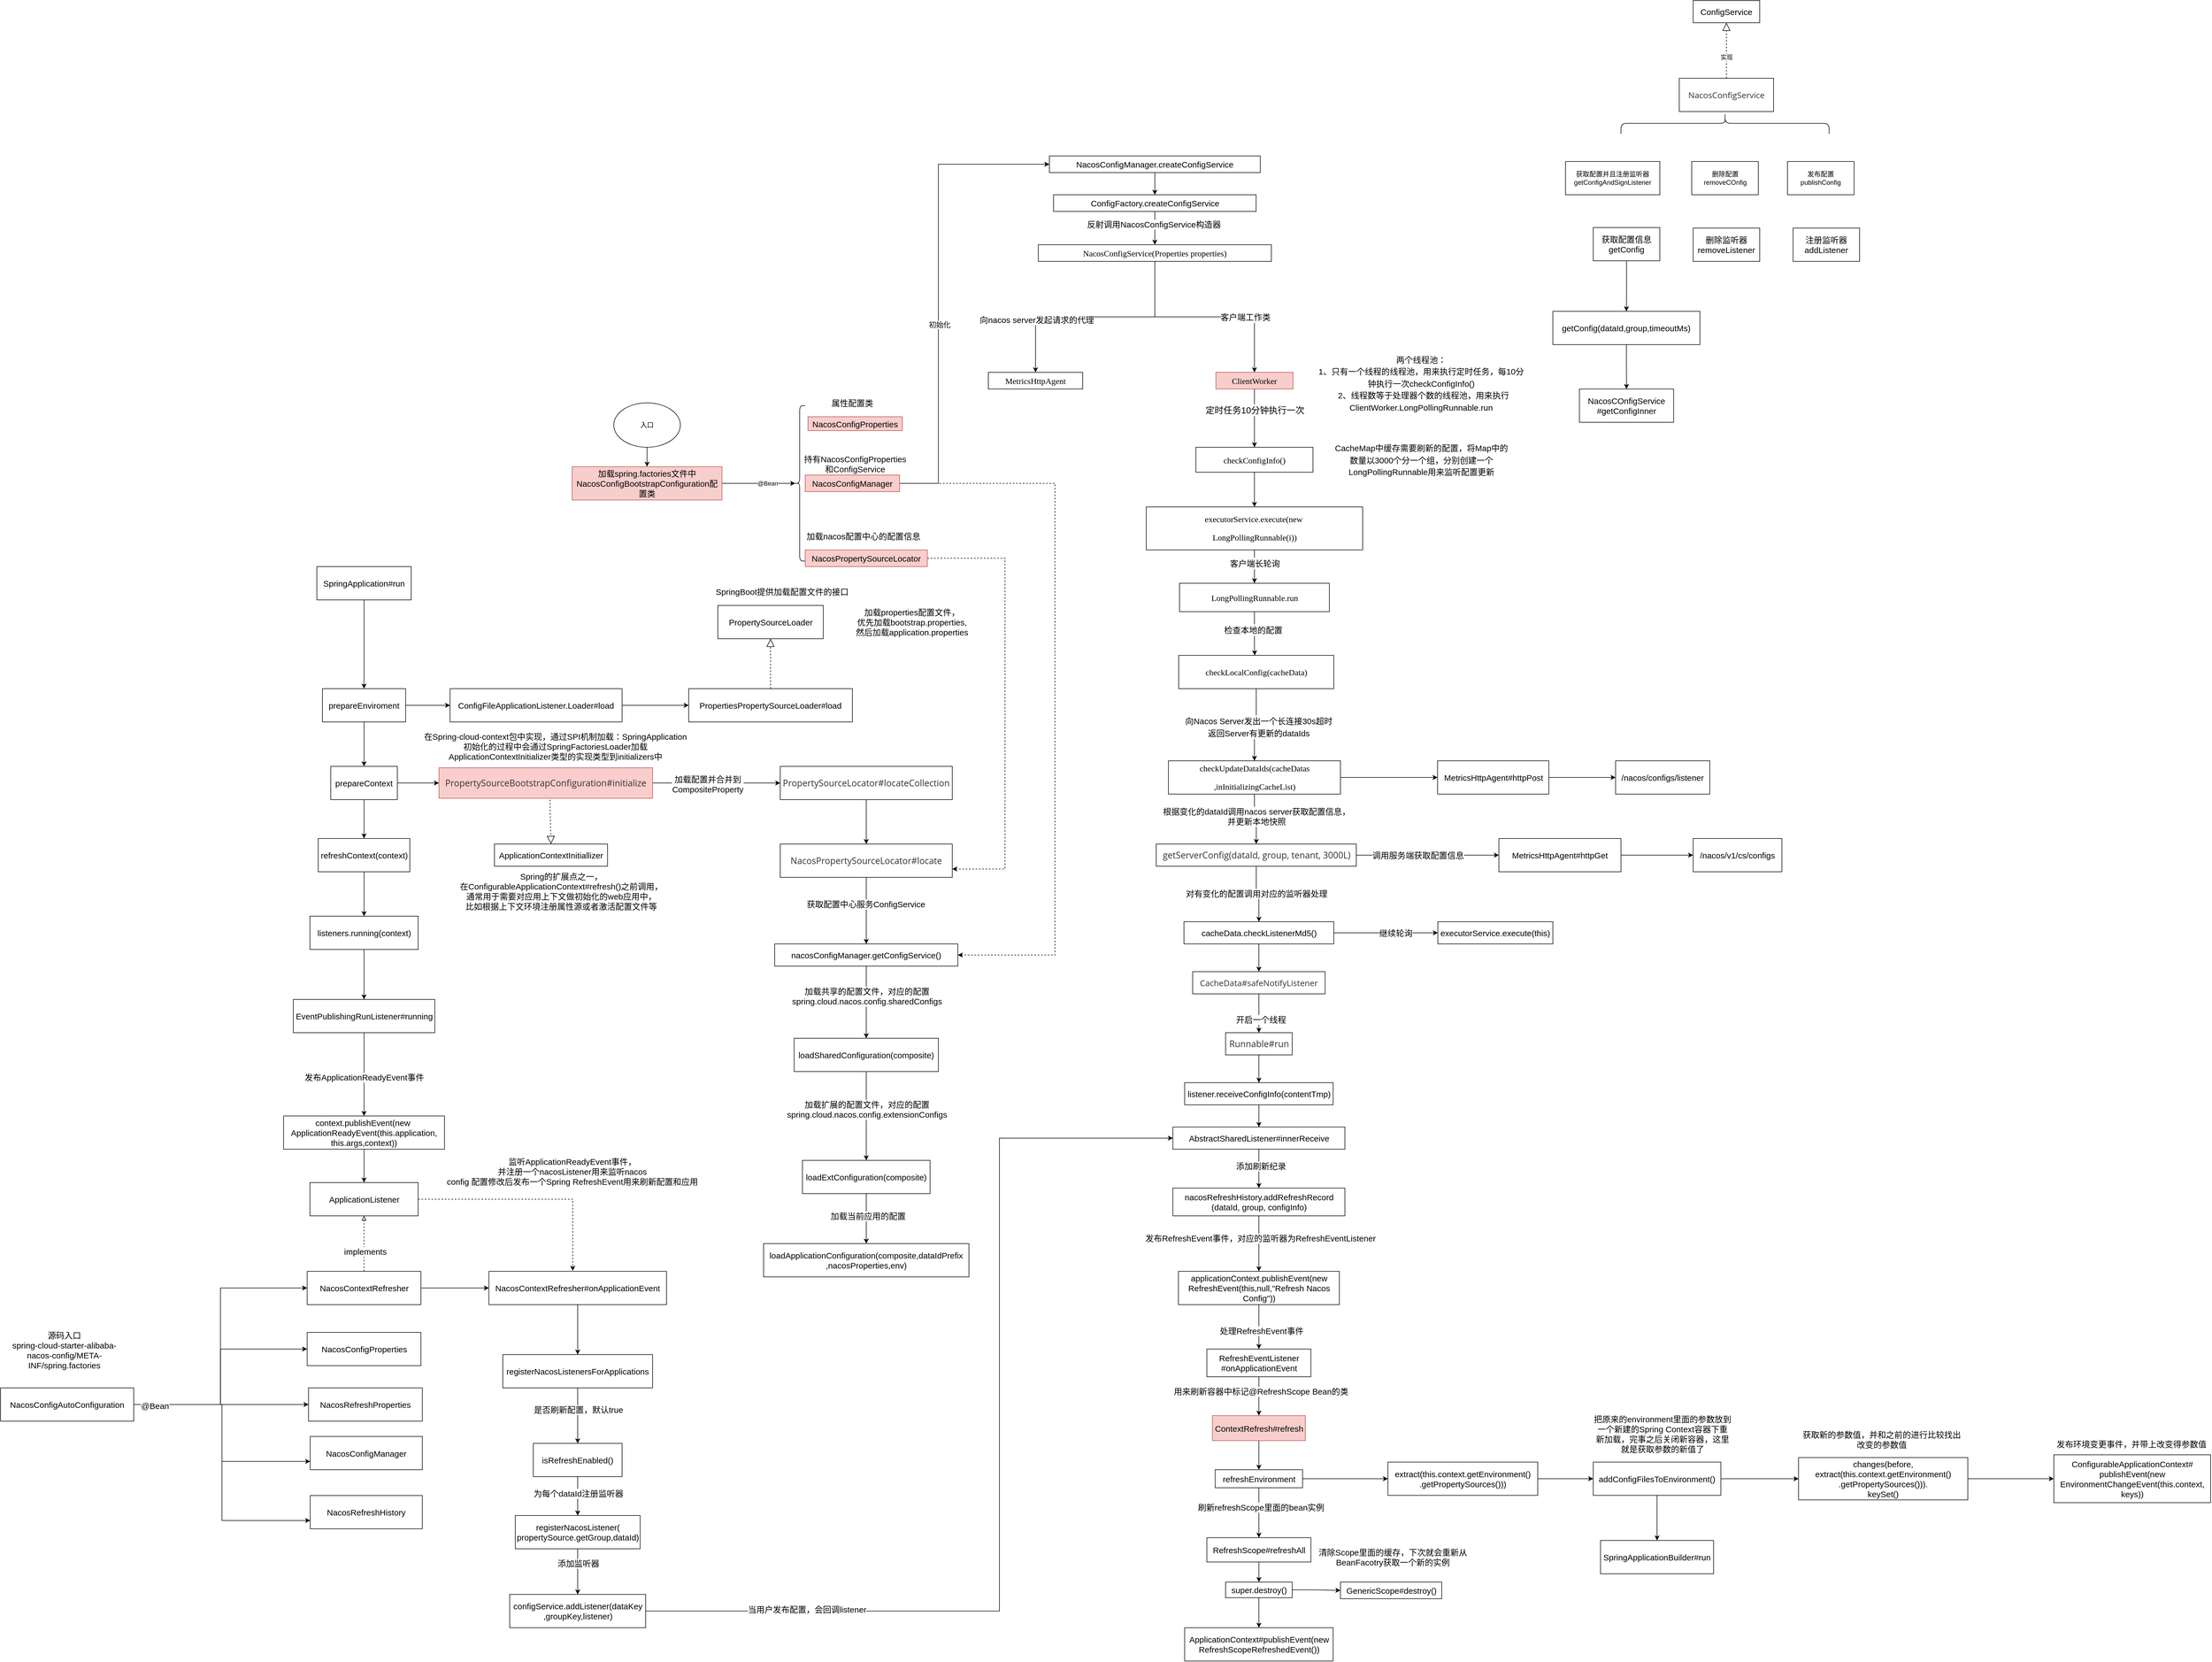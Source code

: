 <mxfile version="16.5.6" type="github">
  <diagram id="AEkYbbPtGk_L0vC9MOVH" name="第 1 页">
    <mxGraphModel dx="3076" dy="1931" grid="1" gridSize="10" guides="1" tooltips="1" connect="1" arrows="1" fold="1" page="1" pageScale="1" pageWidth="827" pageHeight="1169" math="0" shadow="0">
      <root>
        <mxCell id="0" />
        <mxCell id="1" parent="0" />
        <mxCell id="gMyOnzurJYTI28C3glSG-3" value="" style="edgeStyle=orthogonalEdgeStyle;rounded=0;orthogonalLoop=1;jettySize=auto;html=1;" parent="1" source="gMyOnzurJYTI28C3glSG-1" target="gMyOnzurJYTI28C3glSG-2" edge="1">
          <mxGeometry relative="1" as="geometry" />
        </mxCell>
        <mxCell id="gMyOnzurJYTI28C3glSG-1" value="入口" style="ellipse;whiteSpace=wrap;html=1;" parent="1" vertex="1">
          <mxGeometry x="115" y="55" width="120" height="80" as="geometry" />
        </mxCell>
        <mxCell id="gMyOnzurJYTI28C3glSG-7" style="edgeStyle=orthogonalEdgeStyle;rounded=0;orthogonalLoop=1;jettySize=auto;html=1;entryX=0.1;entryY=0.5;entryDx=0;entryDy=0;entryPerimeter=0;" parent="1" source="gMyOnzurJYTI28C3glSG-2" target="gMyOnzurJYTI28C3glSG-6" edge="1">
          <mxGeometry relative="1" as="geometry" />
        </mxCell>
        <mxCell id="gMyOnzurJYTI28C3glSG-9" value="@Bean" style="edgeLabel;html=1;align=center;verticalAlign=middle;resizable=0;points=[];" parent="gMyOnzurJYTI28C3glSG-7" vertex="1" connectable="0">
          <mxGeometry x="0.232" relative="1" as="geometry">
            <mxPoint as="offset" />
          </mxGeometry>
        </mxCell>
        <mxCell id="gMyOnzurJYTI28C3glSG-2" value="&lt;font style=&quot;font-size: 15px&quot;&gt;加载spring.factories文件中NacosConfigBootstrapConfiguration配置类&lt;/font&gt;" style="whiteSpace=wrap;html=1;fillColor=#f8cecc;strokeColor=#b85450;" parent="1" vertex="1">
          <mxGeometry x="40" y="170" width="270" height="60" as="geometry" />
        </mxCell>
        <mxCell id="gMyOnzurJYTI28C3glSG-6" value="" style="shape=curlyBracket;whiteSpace=wrap;html=1;rounded=1;" parent="1" vertex="1">
          <mxGeometry x="440" y="60" width="20" height="280" as="geometry" />
        </mxCell>
        <mxCell id="gMyOnzurJYTI28C3glSG-10" value="&lt;font style=&quot;font-size: 15px&quot;&gt;NacosConfigProperties&lt;/font&gt;" style="rounded=0;whiteSpace=wrap;html=1;fillColor=#f8cecc;strokeColor=#b85450;" parent="1" vertex="1">
          <mxGeometry x="465" y="80" width="170" height="25" as="geometry" />
        </mxCell>
        <mxCell id="gMyOnzurJYTI28C3glSG-21" style="edgeStyle=orthogonalEdgeStyle;rounded=0;orthogonalLoop=1;jettySize=auto;html=1;entryX=0;entryY=0.5;entryDx=0;entryDy=0;fontSize=13;" parent="1" source="gMyOnzurJYTI28C3glSG-12" target="gMyOnzurJYTI28C3glSG-17" edge="1">
          <mxGeometry relative="1" as="geometry">
            <Array as="points">
              <mxPoint x="700" y="200" />
              <mxPoint x="700" y="-375" />
            </Array>
          </mxGeometry>
        </mxCell>
        <mxCell id="gMyOnzurJYTI28C3glSG-22" value="初始化" style="edgeLabel;html=1;align=center;verticalAlign=middle;resizable=0;points=[];fontSize=13;" parent="gMyOnzurJYTI28C3glSG-21" vertex="1" connectable="0">
          <mxGeometry x="-0.157" y="-2" relative="1" as="geometry">
            <mxPoint as="offset" />
          </mxGeometry>
        </mxCell>
        <mxCell id="nUu-qofF7TvcxjBh7wJN-59" style="edgeStyle=orthogonalEdgeStyle;rounded=0;orthogonalLoop=1;jettySize=auto;html=1;entryX=1;entryY=0.5;entryDx=0;entryDy=0;dashed=1;fontSize=15;endArrow=classic;endFill=1;" edge="1" parent="1" source="gMyOnzurJYTI28C3glSG-12" target="nUu-qofF7TvcxjBh7wJN-1">
          <mxGeometry relative="1" as="geometry">
            <Array as="points">
              <mxPoint x="910" y="200" />
              <mxPoint x="910" y="1050" />
            </Array>
          </mxGeometry>
        </mxCell>
        <mxCell id="gMyOnzurJYTI28C3glSG-12" value="&lt;font style=&quot;font-size: 15px&quot;&gt;NacosConfigManager&lt;/font&gt;" style="rounded=0;whiteSpace=wrap;html=1;fillColor=#f8cecc;strokeColor=#b85450;" parent="1" vertex="1">
          <mxGeometry x="460" y="185" width="170" height="30" as="geometry" />
        </mxCell>
        <mxCell id="nUu-qofF7TvcxjBh7wJN-58" style="edgeStyle=orthogonalEdgeStyle;rounded=0;orthogonalLoop=1;jettySize=auto;html=1;entryX=1;entryY=0.75;entryDx=0;entryDy=0;fontSize=15;endArrow=classic;endFill=1;dashed=1;" edge="1" parent="1" source="gMyOnzurJYTI28C3glSG-13" target="mHClkzEe4EQX2rLaS-CH-69">
          <mxGeometry relative="1" as="geometry">
            <Array as="points">
              <mxPoint x="820" y="335" />
              <mxPoint x="820" y="895" />
            </Array>
          </mxGeometry>
        </mxCell>
        <mxCell id="gMyOnzurJYTI28C3glSG-13" value="&lt;font style=&quot;font-size: 15px&quot;&gt;NacosPropertySourceLocator&lt;/font&gt;" style="rounded=0;whiteSpace=wrap;html=1;fillColor=#f8cecc;strokeColor=#b85450;" parent="1" vertex="1">
          <mxGeometry x="460" y="320" width="220" height="30" as="geometry" />
        </mxCell>
        <mxCell id="gMyOnzurJYTI28C3glSG-14" value="&lt;font style=&quot;font-size: 15px&quot;&gt;加载nacos配置中心的配置信息&lt;/font&gt;" style="text;html=1;strokeColor=none;fillColor=none;align=center;verticalAlign=middle;whiteSpace=wrap;rounded=0;" parent="1" vertex="1">
          <mxGeometry x="460" y="280" width="210" height="30" as="geometry" />
        </mxCell>
        <mxCell id="gMyOnzurJYTI28C3glSG-15" value="&lt;font style=&quot;font-size: 15px&quot;&gt;持有NacosConfigProperties&lt;br&gt;和ConfigService&lt;/font&gt;" style="text;html=1;strokeColor=none;fillColor=none;align=center;verticalAlign=middle;whiteSpace=wrap;rounded=0;" parent="1" vertex="1">
          <mxGeometry x="420" y="150" width="260" height="30" as="geometry" />
        </mxCell>
        <mxCell id="gMyOnzurJYTI28C3glSG-16" value="&lt;font style=&quot;font-size: 15px&quot;&gt;属性配置类&lt;/font&gt;" style="text;html=1;strokeColor=none;fillColor=none;align=center;verticalAlign=middle;whiteSpace=wrap;rounded=0;" parent="1" vertex="1">
          <mxGeometry x="465" y="40" width="160" height="30" as="geometry" />
        </mxCell>
        <mxCell id="gMyOnzurJYTI28C3glSG-20" value="" style="edgeStyle=orthogonalEdgeStyle;rounded=0;orthogonalLoop=1;jettySize=auto;html=1;fontSize=13;" parent="1" source="gMyOnzurJYTI28C3glSG-17" target="gMyOnzurJYTI28C3glSG-19" edge="1">
          <mxGeometry relative="1" as="geometry" />
        </mxCell>
        <mxCell id="gMyOnzurJYTI28C3glSG-17" value="&lt;font style=&quot;font-size: 15px&quot;&gt;NacosConfigManager.createConfigService&lt;/font&gt;" style="whiteSpace=wrap;html=1;rounded=0;" parent="1" vertex="1">
          <mxGeometry x="900" y="-390" width="380" height="30" as="geometry" />
        </mxCell>
        <mxCell id="gMyOnzurJYTI28C3glSG-24" value="" style="edgeStyle=orthogonalEdgeStyle;rounded=0;orthogonalLoop=1;jettySize=auto;html=1;fontSize=13;" parent="1" source="gMyOnzurJYTI28C3glSG-19" target="gMyOnzurJYTI28C3glSG-23" edge="1">
          <mxGeometry relative="1" as="geometry" />
        </mxCell>
        <mxCell id="gMyOnzurJYTI28C3glSG-25" value="&lt;font style=&quot;font-size: 15px&quot;&gt;反射调用NacosConfigService构造器&lt;/font&gt;" style="edgeLabel;html=1;align=center;verticalAlign=middle;resizable=0;points=[];fontSize=12;" parent="gMyOnzurJYTI28C3glSG-24" vertex="1" connectable="0">
          <mxGeometry x="-0.229" y="-2" relative="1" as="geometry">
            <mxPoint as="offset" />
          </mxGeometry>
        </mxCell>
        <mxCell id="gMyOnzurJYTI28C3glSG-19" value="&lt;font style=&quot;font-size: 15px&quot;&gt;ConfigFactory.createConfigService&lt;/font&gt;" style="whiteSpace=wrap;html=1;rounded=0;" parent="1" vertex="1">
          <mxGeometry x="907.5" y="-320" width="365" height="30" as="geometry" />
        </mxCell>
        <mxCell id="gMyOnzurJYTI28C3glSG-27" value="" style="edgeStyle=orthogonalEdgeStyle;rounded=0;orthogonalLoop=1;jettySize=auto;html=1;fontSize=12;fontColor=#000000;" parent="1" source="gMyOnzurJYTI28C3glSG-23" target="gMyOnzurJYTI28C3glSG-26" edge="1">
          <mxGeometry relative="1" as="geometry" />
        </mxCell>
        <mxCell id="gMyOnzurJYTI28C3glSG-46" value="&lt;font style=&quot;font-size: 15px&quot;&gt;客户端工作类&lt;/font&gt;" style="edgeLabel;html=1;align=center;verticalAlign=middle;resizable=0;points=[];fontSize=18;fontColor=#000000;" parent="gMyOnzurJYTI28C3glSG-27" vertex="1" connectable="0">
          <mxGeometry x="0.385" relative="1" as="geometry">
            <mxPoint as="offset" />
          </mxGeometry>
        </mxCell>
        <mxCell id="gMyOnzurJYTI28C3glSG-29" value="" style="edgeStyle=orthogonalEdgeStyle;rounded=0;orthogonalLoop=1;jettySize=auto;html=1;fontSize=18;fontColor=#000000;" parent="1" source="gMyOnzurJYTI28C3glSG-23" target="gMyOnzurJYTI28C3glSG-28" edge="1">
          <mxGeometry relative="1" as="geometry" />
        </mxCell>
        <mxCell id="gMyOnzurJYTI28C3glSG-40" value="&lt;font style=&quot;font-size: 15px&quot;&gt;向nacos server发起请求的代理&lt;/font&gt;" style="edgeLabel;html=1;align=center;verticalAlign=middle;resizable=0;points=[];fontSize=12;fontColor=#000000;" parent="gMyOnzurJYTI28C3glSG-29" vertex="1" connectable="0">
          <mxGeometry x="0.232" y="1" relative="1" as="geometry">
            <mxPoint x="-58" y="4" as="offset" />
          </mxGeometry>
        </mxCell>
        <mxCell id="gMyOnzurJYTI28C3glSG-23" value="&lt;pre style=&quot;font-family: &amp;#34;consolas&amp;#34;&quot;&gt;&lt;span style=&quot;background-color: rgb(255 , 255 , 255)&quot;&gt;&lt;font style=&quot;font-size: 15px&quot;&gt;NacosConfigService(Properties properties)&lt;/font&gt;&lt;/span&gt;&lt;/pre&gt;" style="whiteSpace=wrap;html=1;rounded=0;" parent="1" vertex="1">
          <mxGeometry x="880" y="-230" width="420" height="30" as="geometry" />
        </mxCell>
        <mxCell id="gMyOnzurJYTI28C3glSG-43" value="" style="edgeStyle=orthogonalEdgeStyle;rounded=0;orthogonalLoop=1;jettySize=auto;html=1;fontSize=12;fontColor=#000000;" parent="1" source="gMyOnzurJYTI28C3glSG-26" target="gMyOnzurJYTI28C3glSG-42" edge="1">
          <mxGeometry relative="1" as="geometry" />
        </mxCell>
        <mxCell id="gMyOnzurJYTI28C3glSG-45" value="&lt;font style=&quot;font-size: 16px&quot;&gt;定时任务10分钟执行一次&lt;/font&gt;" style="edgeLabel;html=1;align=center;verticalAlign=middle;resizable=0;points=[];fontSize=18;fontColor=#000000;" parent="gMyOnzurJYTI28C3glSG-43" vertex="1" connectable="0">
          <mxGeometry x="-0.28" relative="1" as="geometry">
            <mxPoint as="offset" />
          </mxGeometry>
        </mxCell>
        <mxCell id="gMyOnzurJYTI28C3glSG-26" value="&lt;pre style=&quot;font-family: &amp;#34;consolas&amp;#34;&quot;&gt;&lt;font style=&quot;font-size: 15px&quot;&gt;ClientWorker&lt;/font&gt;&lt;/pre&gt;" style="whiteSpace=wrap;html=1;rounded=0;fillColor=#f8cecc;strokeColor=#b85450;" parent="1" vertex="1">
          <mxGeometry x="1200" width="139" height="30" as="geometry" />
        </mxCell>
        <mxCell id="gMyOnzurJYTI28C3glSG-28" value="&lt;pre style=&quot;font-family: &amp;#34;consolas&amp;#34;&quot;&gt;&lt;font style=&quot;background-color: rgb(255 , 255 , 255) ; font-size: 15px&quot;&gt;MetricsHttpAgent&lt;/font&gt;&lt;/pre&gt;" style="whiteSpace=wrap;html=1;rounded=0;" parent="1" vertex="1">
          <mxGeometry x="790" width="170" height="30" as="geometry" />
        </mxCell>
        <mxCell id="gMyOnzurJYTI28C3glSG-48" value="" style="edgeStyle=orthogonalEdgeStyle;rounded=0;orthogonalLoop=1;jettySize=auto;html=1;fontSize=18;fontColor=#000000;" parent="1" source="gMyOnzurJYTI28C3glSG-42" target="gMyOnzurJYTI28C3glSG-47" edge="1">
          <mxGeometry relative="1" as="geometry" />
        </mxCell>
        <mxCell id="gMyOnzurJYTI28C3glSG-42" value="&lt;pre style=&quot;font-family: &amp;#34;consolas&amp;#34;&quot;&gt;&lt;span style=&quot;background-color: rgb(255 , 255 , 255)&quot;&gt;&lt;font style=&quot;font-size: 15px&quot;&gt;checkConfigInfo()&lt;/font&gt;&lt;/span&gt;&lt;/pre&gt;" style="whiteSpace=wrap;html=1;rounded=0;" parent="1" vertex="1">
          <mxGeometry x="1164" y="135" width="211" height="45" as="geometry" />
        </mxCell>
        <mxCell id="gMyOnzurJYTI28C3glSG-52" value="" style="edgeStyle=orthogonalEdgeStyle;rounded=0;orthogonalLoop=1;jettySize=auto;html=1;fontSize=18;fontColor=#000000;" parent="1" source="gMyOnzurJYTI28C3glSG-47" target="gMyOnzurJYTI28C3glSG-51" edge="1">
          <mxGeometry relative="1" as="geometry">
            <Array as="points">
              <mxPoint x="1270" y="380" />
              <mxPoint x="1270" y="380" />
            </Array>
          </mxGeometry>
        </mxCell>
        <mxCell id="gMyOnzurJYTI28C3glSG-53" value="&lt;font style=&quot;font-size: 15px&quot;&gt;客户端长轮询&lt;/font&gt;" style="edgeLabel;html=1;align=center;verticalAlign=middle;resizable=0;points=[];fontSize=18;fontColor=#000000;" parent="gMyOnzurJYTI28C3glSG-52" vertex="1" connectable="0">
          <mxGeometry x="-0.212" relative="1" as="geometry">
            <mxPoint as="offset" />
          </mxGeometry>
        </mxCell>
        <mxCell id="gMyOnzurJYTI28C3glSG-47" value="&lt;pre style=&quot;font-family: &amp;#34;consolas&amp;#34; ; font-size: 15px&quot;&gt;&lt;span style=&quot;background-color: rgb(255 , 255 , 255)&quot;&gt;&lt;font style=&quot;font-size: 15px&quot;&gt;executorService.execute(new &lt;/font&gt;&lt;/span&gt;&lt;/pre&gt;&lt;pre style=&quot;font-family: &amp;#34;consolas&amp;#34; ; font-size: 15px&quot;&gt;&lt;font style=&quot;font-size: 15px&quot;&gt;LongPollingRunnable(i))&lt;/font&gt;&lt;/pre&gt;" style="whiteSpace=wrap;html=1;rounded=0;" parent="1" vertex="1">
          <mxGeometry x="1074.5" y="242.5" width="390" height="77.5" as="geometry" />
        </mxCell>
        <mxCell id="gMyOnzurJYTI28C3glSG-49" value="&lt;font style=&quot;font-size: 15px&quot;&gt;两个线程池：&lt;br&gt;1、只有一个线程的线程池，用来执行定时任务，每10分钟执行一次checkConfigInfo()&lt;br&gt;&amp;nbsp; 2、线程数等于处理器个数的线程池，用来执行ClientWorker.LongPollingRunnable.run&lt;/font&gt;" style="text;html=1;strokeColor=none;fillColor=none;align=center;verticalAlign=middle;whiteSpace=wrap;rounded=0;labelBackgroundColor=none;fontSize=18;fontColor=#000000;" parent="1" vertex="1">
          <mxGeometry x="1380" y="-60" width="380" height="160" as="geometry" />
        </mxCell>
        <mxCell id="gMyOnzurJYTI28C3glSG-50" value="&lt;font style=&quot;font-size: 15px&quot;&gt;CacheMap中缓存需要刷新的配置，将Map中的数量以3000个分一个组，分别创建一个LongPollingRunnable用来监听配置更新&lt;/font&gt;" style="text;html=1;strokeColor=none;fillColor=none;align=center;verticalAlign=middle;whiteSpace=wrap;rounded=0;labelBackgroundColor=none;fontSize=18;fontColor=#000000;" parent="1" vertex="1">
          <mxGeometry x="1412.5" y="112.5" width="315" height="90" as="geometry" />
        </mxCell>
        <mxCell id="gMyOnzurJYTI28C3glSG-55" value="" style="edgeStyle=orthogonalEdgeStyle;rounded=0;orthogonalLoop=1;jettySize=auto;html=1;fontSize=18;fontColor=#000000;" parent="1" source="gMyOnzurJYTI28C3glSG-51" target="gMyOnzurJYTI28C3glSG-54" edge="1">
          <mxGeometry relative="1" as="geometry">
            <Array as="points">
              <mxPoint x="1270" y="493" />
              <mxPoint x="1270" y="493" />
            </Array>
          </mxGeometry>
        </mxCell>
        <mxCell id="gMyOnzurJYTI28C3glSG-56" value="&lt;font style=&quot;font-size: 15px&quot;&gt;检查本地的配置&lt;/font&gt;" style="edgeLabel;html=1;align=center;verticalAlign=middle;resizable=0;points=[];fontSize=18;fontColor=#000000;" parent="gMyOnzurJYTI28C3glSG-55" vertex="1" connectable="0">
          <mxGeometry x="-0.18" y="-3" relative="1" as="geometry">
            <mxPoint as="offset" />
          </mxGeometry>
        </mxCell>
        <mxCell id="gMyOnzurJYTI28C3glSG-51" value="&lt;pre style=&quot;font-family: &amp;#34;consolas&amp;#34;&quot;&gt;&lt;font style=&quot;font-size: 15px&quot;&gt;LongPollingRunnable.run&lt;/font&gt;&lt;/pre&gt;" style="whiteSpace=wrap;html=1;rounded=0;" parent="1" vertex="1">
          <mxGeometry x="1134.5" y="380" width="270" height="51.25" as="geometry" />
        </mxCell>
        <mxCell id="gMyOnzurJYTI28C3glSG-58" value="" style="edgeStyle=orthogonalEdgeStyle;rounded=0;orthogonalLoop=1;jettySize=auto;html=1;fontSize=18;fontColor=#000000;" parent="1" source="gMyOnzurJYTI28C3glSG-54" target="gMyOnzurJYTI28C3glSG-57" edge="1">
          <mxGeometry relative="1" as="geometry" />
        </mxCell>
        <mxCell id="gMyOnzurJYTI28C3glSG-61" value="&lt;font style=&quot;font-size: 15px&quot;&gt;向Nacos Server发出一个长连接30s超时&lt;br&gt;返回Server有更新的dataIds&lt;/font&gt;" style="edgeLabel;html=1;align=center;verticalAlign=middle;resizable=0;points=[];fontSize=18;fontColor=#000000;" parent="gMyOnzurJYTI28C3glSG-58" vertex="1" connectable="0">
          <mxGeometry x="0.168" y="1" relative="1" as="geometry">
            <mxPoint x="6" y="-6" as="offset" />
          </mxGeometry>
        </mxCell>
        <mxCell id="gMyOnzurJYTI28C3glSG-54" value="&lt;pre style=&quot;font-family: &amp;#34;consolas&amp;#34;&quot;&gt;&lt;span style=&quot;background-color: rgb(255 , 255 , 255)&quot;&gt;&lt;font style=&quot;font-size: 15px&quot;&gt;checkLocalConfig(cacheData)&lt;/font&gt;&lt;/span&gt;&lt;/pre&gt;" style="whiteSpace=wrap;html=1;rounded=0;" parent="1" vertex="1">
          <mxGeometry x="1133" y="510" width="279.5" height="60" as="geometry" />
        </mxCell>
        <mxCell id="gMyOnzurJYTI28C3glSG-63" value="" style="edgeStyle=orthogonalEdgeStyle;rounded=0;orthogonalLoop=1;jettySize=auto;html=1;fontSize=15;fontColor=#000000;" parent="1" source="gMyOnzurJYTI28C3glSG-57" target="gMyOnzurJYTI28C3glSG-62" edge="1">
          <mxGeometry relative="1" as="geometry" />
        </mxCell>
        <mxCell id="gMyOnzurJYTI28C3glSG-64" value="根据变化的dataId调用nacos server获取配置信息，&lt;br&gt;并更新本地快照" style="edgeLabel;html=1;align=center;verticalAlign=middle;resizable=0;points=[];fontSize=15;fontColor=#000000;" parent="gMyOnzurJYTI28C3glSG-63" vertex="1" connectable="0">
          <mxGeometry x="0.34" y="-1" relative="1" as="geometry">
            <mxPoint x="1" y="-20" as="offset" />
          </mxGeometry>
        </mxCell>
        <mxCell id="mHClkzEe4EQX2rLaS-CH-41" value="" style="edgeStyle=orthogonalEdgeStyle;rounded=0;orthogonalLoop=1;jettySize=auto;html=1;fontSize=15;" parent="1" source="gMyOnzurJYTI28C3glSG-57" target="mHClkzEe4EQX2rLaS-CH-40" edge="1">
          <mxGeometry relative="1" as="geometry" />
        </mxCell>
        <mxCell id="gMyOnzurJYTI28C3glSG-57" value="&lt;p style=&quot;line-height: 0&quot;&gt;&lt;/p&gt;&lt;pre style=&quot;font-family: &amp;#34;consolas&amp;#34; ; font-size: 15px&quot;&gt;&lt;span style=&quot;background-color: rgb(255 , 255 , 255)&quot;&gt;&lt;font style=&quot;font-size: 15px&quot;&gt;checkUpdateDataIds(cacheDatas&lt;/font&gt;&lt;/span&gt;&lt;/pre&gt;&lt;pre style=&quot;font-family: &amp;#34;consolas&amp;#34; ; font-size: 15px&quot;&gt;&lt;span style=&quot;background-color: rgb(255 , 255 , 255)&quot;&gt;&lt;font style=&quot;font-size: 15px&quot;&gt;,inInitializingCacheList)&lt;/font&gt;&lt;/span&gt;&lt;/pre&gt;&lt;p&gt;&lt;/p&gt;" style="whiteSpace=wrap;html=1;rounded=0;align=center;spacing=0;" parent="1" vertex="1">
          <mxGeometry x="1114.5" y="700" width="310" height="60" as="geometry" />
        </mxCell>
        <mxCell id="gMyOnzurJYTI28C3glSG-66" value="" style="edgeStyle=orthogonalEdgeStyle;rounded=0;orthogonalLoop=1;jettySize=auto;html=1;fontSize=15;fontColor=#000000;" parent="1" source="gMyOnzurJYTI28C3glSG-62" target="gMyOnzurJYTI28C3glSG-65" edge="1">
          <mxGeometry relative="1" as="geometry" />
        </mxCell>
        <mxCell id="gMyOnzurJYTI28C3glSG-67" value="对有变化的配置调用对应的监听器处理" style="edgeLabel;html=1;align=center;verticalAlign=middle;resizable=0;points=[];fontSize=15;fontColor=#000000;" parent="gMyOnzurJYTI28C3glSG-66" vertex="1" connectable="0">
          <mxGeometry x="-0.3" y="-2" relative="1" as="geometry">
            <mxPoint x="2" y="12" as="offset" />
          </mxGeometry>
        </mxCell>
        <mxCell id="mHClkzEe4EQX2rLaS-CH-36" value="" style="edgeStyle=orthogonalEdgeStyle;rounded=0;orthogonalLoop=1;jettySize=auto;html=1;fontSize=15;" parent="1" source="gMyOnzurJYTI28C3glSG-62" target="mHClkzEe4EQX2rLaS-CH-35" edge="1">
          <mxGeometry relative="1" as="geometry" />
        </mxCell>
        <mxCell id="mHClkzEe4EQX2rLaS-CH-37" value="调用服务端获取配置信息" style="edgeLabel;html=1;align=center;verticalAlign=middle;resizable=0;points=[];fontSize=15;" parent="mHClkzEe4EQX2rLaS-CH-36" vertex="1" connectable="0">
          <mxGeometry x="-0.136" relative="1" as="geometry">
            <mxPoint as="offset" />
          </mxGeometry>
        </mxCell>
        <mxCell id="gMyOnzurJYTI28C3glSG-62" value="&lt;span style=&quot;color: rgb(51 , 51 , 51) ; font-family: &amp;#34;open sans&amp;#34; , &amp;#34;clear sans&amp;#34; , &amp;#34;helvetica neue&amp;#34; , &amp;#34;helvetica&amp;#34; , &amp;#34;arial&amp;#34; , &amp;#34;segoe ui emoji&amp;#34; , sans-serif ; font-size: 16px ; background-color: rgb(255 , 255 , 255)&quot;&gt;getServerConfig(dataId, group, tenant, 3000L)&lt;/span&gt;" style="whiteSpace=wrap;html=1;rounded=0;spacing=0;" parent="1" vertex="1">
          <mxGeometry x="1092.5" y="850" width="360.5" height="40" as="geometry" />
        </mxCell>
        <mxCell id="gMyOnzurJYTI28C3glSG-69" value="" style="edgeStyle=orthogonalEdgeStyle;rounded=0;orthogonalLoop=1;jettySize=auto;html=1;fontSize=15;fontColor=#000000;" parent="1" source="gMyOnzurJYTI28C3glSG-65" target="gMyOnzurJYTI28C3glSG-68" edge="1">
          <mxGeometry relative="1" as="geometry" />
        </mxCell>
        <mxCell id="gMyOnzurJYTI28C3glSG-70" value="继续轮询" style="edgeLabel;html=1;align=center;verticalAlign=middle;resizable=0;points=[];fontSize=15;fontColor=#000000;" parent="gMyOnzurJYTI28C3glSG-69" vertex="1" connectable="0">
          <mxGeometry x="0.182" relative="1" as="geometry">
            <mxPoint as="offset" />
          </mxGeometry>
        </mxCell>
        <mxCell id="gMyOnzurJYTI28C3glSG-72" value="" style="edgeStyle=orthogonalEdgeStyle;rounded=0;orthogonalLoop=1;jettySize=auto;html=1;fontSize=15;fontColor=#000000;" parent="1" source="gMyOnzurJYTI28C3glSG-65" target="gMyOnzurJYTI28C3glSG-71" edge="1">
          <mxGeometry relative="1" as="geometry" />
        </mxCell>
        <mxCell id="gMyOnzurJYTI28C3glSG-65" value="&lt;font style=&quot;font-size: 15px&quot;&gt;cacheData.checkListenerMd5()&lt;/font&gt;" style="whiteSpace=wrap;html=1;rounded=0;spacing=0;" parent="1" vertex="1">
          <mxGeometry x="1142.5" y="990" width="270" height="40" as="geometry" />
        </mxCell>
        <mxCell id="gMyOnzurJYTI28C3glSG-68" value="executorService.execute(this)" style="whiteSpace=wrap;html=1;rounded=0;spacing=0;fontSize=15;" parent="1" vertex="1">
          <mxGeometry x="1600" y="990" width="207.25" height="40" as="geometry" />
        </mxCell>
        <mxCell id="gMyOnzurJYTI28C3glSG-74" value="" style="edgeStyle=orthogonalEdgeStyle;rounded=0;orthogonalLoop=1;jettySize=auto;html=1;fontSize=15;fontColor=#000000;" parent="1" source="gMyOnzurJYTI28C3glSG-71" target="gMyOnzurJYTI28C3glSG-73" edge="1">
          <mxGeometry relative="1" as="geometry" />
        </mxCell>
        <mxCell id="gMyOnzurJYTI28C3glSG-75" value="开启一个线程" style="edgeLabel;html=1;align=center;verticalAlign=middle;resizable=0;points=[];fontSize=15;fontColor=#000000;" parent="gMyOnzurJYTI28C3glSG-74" vertex="1" connectable="0">
          <mxGeometry x="0.308" y="3" relative="1" as="geometry">
            <mxPoint as="offset" />
          </mxGeometry>
        </mxCell>
        <mxCell id="gMyOnzurJYTI28C3glSG-71" value="&lt;p class=&quot;md-end-block md-p md-focus&quot; style=&quot;box-sizing: border-box ; line-height: inherit ; margin: 0.8em 0px ; position: relative ; color: rgb(51 , 51 , 51) ; font-family: &amp;#34;open sans&amp;#34; , &amp;#34;clear sans&amp;#34; , &amp;#34;helvetica neue&amp;#34; , &amp;#34;helvetica&amp;#34; , &amp;#34;arial&amp;#34; , &amp;#34;segoe ui emoji&amp;#34; , sans-serif&quot;&gt;&lt;font style=&quot;font-size: 15px&quot;&gt;CacheData#safeNotifyListener&lt;/font&gt;&lt;/p&gt;" style="whiteSpace=wrap;html=1;rounded=0;spacing=0;" parent="1" vertex="1">
          <mxGeometry x="1158.18" y="1080" width="238.63" height="40" as="geometry" />
        </mxCell>
        <mxCell id="gMyOnzurJYTI28C3glSG-77" value="" style="edgeStyle=orthogonalEdgeStyle;rounded=0;orthogonalLoop=1;jettySize=auto;html=1;fontSize=15;fontColor=#000000;" parent="1" source="gMyOnzurJYTI28C3glSG-73" target="gMyOnzurJYTI28C3glSG-76" edge="1">
          <mxGeometry relative="1" as="geometry" />
        </mxCell>
        <mxCell id="gMyOnzurJYTI28C3glSG-73" value="&lt;span style=&quot;color: rgb(51 , 51 , 51) ; font-family: &amp;#34;open sans&amp;#34; , &amp;#34;clear sans&amp;#34; , &amp;#34;helvetica neue&amp;#34; , &amp;#34;helvetica&amp;#34; , &amp;#34;arial&amp;#34; , &amp;#34;segoe ui emoji&amp;#34; , sans-serif ; font-size: 16px ; background-color: rgb(255 , 255 , 255)&quot;&gt;Runnable#run&lt;/span&gt;" style="whiteSpace=wrap;html=1;rounded=0;spacing=0;" parent="1" vertex="1">
          <mxGeometry x="1217.5" y="1190" width="120" height="40" as="geometry" />
        </mxCell>
        <mxCell id="gMyOnzurJYTI28C3glSG-79" value="" style="edgeStyle=orthogonalEdgeStyle;rounded=0;orthogonalLoop=1;jettySize=auto;html=1;fontSize=15;fontColor=#000000;" parent="1" source="gMyOnzurJYTI28C3glSG-76" target="gMyOnzurJYTI28C3glSG-78" edge="1">
          <mxGeometry relative="1" as="geometry" />
        </mxCell>
        <mxCell id="gMyOnzurJYTI28C3glSG-76" value="&lt;font style=&quot;font-size: 15px&quot;&gt;listener.receiveConfigInfo(contentTmp)&lt;/font&gt;" style="whiteSpace=wrap;html=1;rounded=0;spacing=0;" parent="1" vertex="1">
          <mxGeometry x="1143.75" y="1280" width="267.5" height="40" as="geometry" />
        </mxCell>
        <mxCell id="gMyOnzurJYTI28C3glSG-81" value="" style="edgeStyle=orthogonalEdgeStyle;rounded=0;orthogonalLoop=1;jettySize=auto;html=1;fontSize=15;fontColor=#000000;" parent="1" source="gMyOnzurJYTI28C3glSG-78" target="gMyOnzurJYTI28C3glSG-80" edge="1">
          <mxGeometry relative="1" as="geometry" />
        </mxCell>
        <mxCell id="gMyOnzurJYTI28C3glSG-82" value="添加刷新纪录" style="edgeLabel;html=1;align=center;verticalAlign=middle;resizable=0;points=[];fontSize=15;fontColor=#000000;" parent="gMyOnzurJYTI28C3glSG-81" vertex="1" connectable="0">
          <mxGeometry x="-0.233" y="1" relative="1" as="geometry">
            <mxPoint x="2" y="3" as="offset" />
          </mxGeometry>
        </mxCell>
        <mxCell id="gMyOnzurJYTI28C3glSG-78" value="AbstractSharedListener#innerReceive" style="whiteSpace=wrap;html=1;rounded=0;spacing=0;fontSize=15;" parent="1" vertex="1">
          <mxGeometry x="1122.5" y="1360" width="310" height="40" as="geometry" />
        </mxCell>
        <mxCell id="mHClkzEe4EQX2rLaS-CH-2" value="" style="edgeStyle=orthogonalEdgeStyle;rounded=0;orthogonalLoop=1;jettySize=auto;html=1;" parent="1" source="gMyOnzurJYTI28C3glSG-80" target="mHClkzEe4EQX2rLaS-CH-1" edge="1">
          <mxGeometry relative="1" as="geometry" />
        </mxCell>
        <mxCell id="mHClkzEe4EQX2rLaS-CH-3" value="发布RefreshEvent事件，对应的监听器为RefreshEventListener" style="edgeLabel;html=1;align=center;verticalAlign=middle;resizable=0;points=[];fontSize=15;" parent="mHClkzEe4EQX2rLaS-CH-2" vertex="1" connectable="0">
          <mxGeometry x="-0.213" y="2" relative="1" as="geometry">
            <mxPoint as="offset" />
          </mxGeometry>
        </mxCell>
        <mxCell id="gMyOnzurJYTI28C3glSG-80" value="nacosRefreshHistory.addRefreshRecord&lt;br&gt;(dataId, group, configInfo)" style="whiteSpace=wrap;html=1;fontSize=15;rounded=0;spacing=0;" parent="1" vertex="1">
          <mxGeometry x="1122.5" y="1470" width="310" height="50" as="geometry" />
        </mxCell>
        <mxCell id="OyQYh3m7RU3AJM_eEZGk-1" value="&lt;font style=&quot;font-size: 15px&quot;&gt;ConfigService&lt;/font&gt;" style="rounded=0;whiteSpace=wrap;html=1;" parent="1" vertex="1">
          <mxGeometry x="2060" y="-670" width="120" height="40" as="geometry" />
        </mxCell>
        <mxCell id="OyQYh3m7RU3AJM_eEZGk-2" value="&lt;span style=&quot;color: rgb(51 , 51 , 51) ; font-family: &amp;#34;open sans&amp;#34; , &amp;#34;clear sans&amp;#34; , &amp;#34;helvetica neue&amp;#34; , &amp;#34;helvetica&amp;#34; , &amp;#34;arial&amp;#34; , sans-serif ; background-color: rgb(255 , 255 , 255)&quot;&gt;&lt;font style=&quot;font-size: 15px&quot;&gt;NacosConfigService&lt;/font&gt;&lt;/span&gt;" style="whiteSpace=wrap;html=1;rounded=0;" parent="1" vertex="1">
          <mxGeometry x="2035" y="-530" width="170" height="60" as="geometry" />
        </mxCell>
        <mxCell id="OyQYh3m7RU3AJM_eEZGk-4" value="" style="endArrow=block;dashed=1;endFill=0;endSize=12;html=1;rounded=0;exitX=0.5;exitY=0;exitDx=0;exitDy=0;" parent="1" source="OyQYh3m7RU3AJM_eEZGk-2" target="OyQYh3m7RU3AJM_eEZGk-1" edge="1">
          <mxGeometry width="160" relative="1" as="geometry">
            <mxPoint x="1860" y="-300" as="sourcePoint" />
            <mxPoint x="2020" y="-300" as="targetPoint" />
          </mxGeometry>
        </mxCell>
        <mxCell id="OyQYh3m7RU3AJM_eEZGk-6" value="实现" style="edgeLabel;html=1;align=center;verticalAlign=middle;resizable=0;points=[];" parent="OyQYh3m7RU3AJM_eEZGk-4" vertex="1" connectable="0">
          <mxGeometry x="-0.233" relative="1" as="geometry">
            <mxPoint as="offset" />
          </mxGeometry>
        </mxCell>
        <mxCell id="mHClkzEe4EQX2rLaS-CH-5" value="" style="edgeStyle=orthogonalEdgeStyle;rounded=0;orthogonalLoop=1;jettySize=auto;html=1;" parent="1" source="mHClkzEe4EQX2rLaS-CH-1" target="mHClkzEe4EQX2rLaS-CH-4" edge="1">
          <mxGeometry relative="1" as="geometry" />
        </mxCell>
        <mxCell id="mHClkzEe4EQX2rLaS-CH-6" value="处理RefreshEvent事件" style="edgeLabel;html=1;align=center;verticalAlign=middle;resizable=0;points=[];fontSize=15;" parent="mHClkzEe4EQX2rLaS-CH-5" vertex="1" connectable="0">
          <mxGeometry x="-0.201" y="4" relative="1" as="geometry">
            <mxPoint y="15" as="offset" />
          </mxGeometry>
        </mxCell>
        <mxCell id="mHClkzEe4EQX2rLaS-CH-1" value="applicationContext.publishEvent(new RefreshEvent(this,null,&quot;Refresh Nacos Config&quot;))" style="whiteSpace=wrap;html=1;fontSize=15;rounded=0;spacing=0;" parent="1" vertex="1">
          <mxGeometry x="1132.5" y="1620" width="290" height="60" as="geometry" />
        </mxCell>
        <mxCell id="mHClkzEe4EQX2rLaS-CH-8" value="" style="edgeStyle=orthogonalEdgeStyle;rounded=0;orthogonalLoop=1;jettySize=auto;html=1;" parent="1" source="mHClkzEe4EQX2rLaS-CH-4" target="mHClkzEe4EQX2rLaS-CH-7" edge="1">
          <mxGeometry relative="1" as="geometry" />
        </mxCell>
        <mxCell id="mHClkzEe4EQX2rLaS-CH-9" value="用来刷新容器中标记@RefreshScope Bean的类" style="edgeLabel;html=1;align=center;verticalAlign=middle;resizable=0;points=[];fontSize=15;" parent="mHClkzEe4EQX2rLaS-CH-8" vertex="1" connectable="0">
          <mxGeometry x="-0.26" y="1" relative="1" as="geometry">
            <mxPoint x="2" as="offset" />
          </mxGeometry>
        </mxCell>
        <mxCell id="mHClkzEe4EQX2rLaS-CH-4" value="RefreshEventListener&lt;br&gt;#onApplicationEvent" style="whiteSpace=wrap;html=1;fontSize=15;rounded=0;spacing=0;" parent="1" vertex="1">
          <mxGeometry x="1183.75" y="1760" width="187.5" height="50" as="geometry" />
        </mxCell>
        <mxCell id="mHClkzEe4EQX2rLaS-CH-11" value="" style="edgeStyle=orthogonalEdgeStyle;rounded=0;orthogonalLoop=1;jettySize=auto;html=1;" parent="1" source="mHClkzEe4EQX2rLaS-CH-7" target="mHClkzEe4EQX2rLaS-CH-10" edge="1">
          <mxGeometry relative="1" as="geometry" />
        </mxCell>
        <mxCell id="mHClkzEe4EQX2rLaS-CH-7" value="ContextRefresh#refresh" style="whiteSpace=wrap;html=1;fontSize=15;rounded=0;spacing=0;fillColor=#f8cecc;strokeColor=#b85450;" parent="1" vertex="1">
          <mxGeometry x="1193.75" y="1880" width="167.5" height="45" as="geometry" />
        </mxCell>
        <mxCell id="mHClkzEe4EQX2rLaS-CH-13" value="" style="edgeStyle=orthogonalEdgeStyle;rounded=0;orthogonalLoop=1;jettySize=auto;html=1;" parent="1" source="mHClkzEe4EQX2rLaS-CH-10" target="mHClkzEe4EQX2rLaS-CH-12" edge="1">
          <mxGeometry relative="1" as="geometry" />
        </mxCell>
        <mxCell id="mHClkzEe4EQX2rLaS-CH-20" value="刷新refreshScope里面的bean实例" style="edgeLabel;html=1;align=center;verticalAlign=middle;resizable=0;points=[];fontSize=15;" parent="mHClkzEe4EQX2rLaS-CH-13" vertex="1" connectable="0">
          <mxGeometry x="-0.222" y="3" relative="1" as="geometry">
            <mxPoint as="offset" />
          </mxGeometry>
        </mxCell>
        <mxCell id="mHClkzEe4EQX2rLaS-CH-23" value="" style="edgeStyle=orthogonalEdgeStyle;rounded=0;orthogonalLoop=1;jettySize=auto;html=1;fontSize=15;" parent="1" source="mHClkzEe4EQX2rLaS-CH-10" target="mHClkzEe4EQX2rLaS-CH-22" edge="1">
          <mxGeometry relative="1" as="geometry" />
        </mxCell>
        <mxCell id="mHClkzEe4EQX2rLaS-CH-10" value="refreshEnvironment" style="whiteSpace=wrap;html=1;fontSize=15;rounded=0;spacing=0;" parent="1" vertex="1">
          <mxGeometry x="1198.75" y="1977.5" width="157.5" height="32.5" as="geometry" />
        </mxCell>
        <mxCell id="mHClkzEe4EQX2rLaS-CH-15" value="" style="edgeStyle=orthogonalEdgeStyle;rounded=0;orthogonalLoop=1;jettySize=auto;html=1;" parent="1" source="mHClkzEe4EQX2rLaS-CH-12" target="mHClkzEe4EQX2rLaS-CH-14" edge="1">
          <mxGeometry relative="1" as="geometry" />
        </mxCell>
        <mxCell id="mHClkzEe4EQX2rLaS-CH-12" value="RefreshScope#refreshAll" style="whiteSpace=wrap;html=1;fontSize=15;rounded=0;spacing=0;" parent="1" vertex="1">
          <mxGeometry x="1183.75" y="2100" width="187.5" height="43.75" as="geometry" />
        </mxCell>
        <mxCell id="mHClkzEe4EQX2rLaS-CH-17" value="" style="edgeStyle=orthogonalEdgeStyle;rounded=0;orthogonalLoop=1;jettySize=auto;html=1;" parent="1" source="mHClkzEe4EQX2rLaS-CH-14" target="mHClkzEe4EQX2rLaS-CH-16" edge="1">
          <mxGeometry relative="1" as="geometry" />
        </mxCell>
        <mxCell id="mHClkzEe4EQX2rLaS-CH-19" value="" style="edgeStyle=orthogonalEdgeStyle;rounded=0;orthogonalLoop=1;jettySize=auto;html=1;" parent="1" source="mHClkzEe4EQX2rLaS-CH-14" target="mHClkzEe4EQX2rLaS-CH-18" edge="1">
          <mxGeometry relative="1" as="geometry" />
        </mxCell>
        <mxCell id="mHClkzEe4EQX2rLaS-CH-14" value="super.destroy()" style="whiteSpace=wrap;html=1;fontSize=15;rounded=0;spacing=0;" parent="1" vertex="1">
          <mxGeometry x="1217.5" y="2180" width="120" height="28.13" as="geometry" />
        </mxCell>
        <mxCell id="mHClkzEe4EQX2rLaS-CH-16" value="ApplicationContext#publishEvent(new RefreshScopeRefreshedEvent())" style="whiteSpace=wrap;html=1;fontSize=15;rounded=0;spacing=0;" parent="1" vertex="1">
          <mxGeometry x="1143.75" y="2262.2" width="267.5" height="60" as="geometry" />
        </mxCell>
        <mxCell id="mHClkzEe4EQX2rLaS-CH-18" value="GenericScope#destroy()" style="whiteSpace=wrap;html=1;fontSize=15;rounded=0;spacing=0;" parent="1" vertex="1">
          <mxGeometry x="1424.5" y="2180" width="182.5" height="30" as="geometry" />
        </mxCell>
        <mxCell id="mHClkzEe4EQX2rLaS-CH-21" value="清除Scope里面的缓存，下次就会重新从BeanFacotry获取一个新的实例" style="text;html=1;strokeColor=none;fillColor=none;align=center;verticalAlign=middle;whiteSpace=wrap;rounded=0;fontSize=15;" parent="1" vertex="1">
          <mxGeometry x="1384" y="2120" width="270" height="30" as="geometry" />
        </mxCell>
        <mxCell id="mHClkzEe4EQX2rLaS-CH-25" value="" style="edgeStyle=orthogonalEdgeStyle;rounded=0;orthogonalLoop=1;jettySize=auto;html=1;fontSize=15;" parent="1" source="mHClkzEe4EQX2rLaS-CH-22" target="mHClkzEe4EQX2rLaS-CH-24" edge="1">
          <mxGeometry relative="1" as="geometry" />
        </mxCell>
        <mxCell id="mHClkzEe4EQX2rLaS-CH-22" value="extract(this.context.getEnvironment()&lt;br&gt;.getPropertySources()))" style="whiteSpace=wrap;html=1;fontSize=15;rounded=0;spacing=0;" parent="1" vertex="1">
          <mxGeometry x="1510" y="1963.75" width="270" height="60" as="geometry" />
        </mxCell>
        <mxCell id="mHClkzEe4EQX2rLaS-CH-27" value="" style="edgeStyle=orthogonalEdgeStyle;rounded=0;orthogonalLoop=1;jettySize=auto;html=1;fontSize=15;" parent="1" source="mHClkzEe4EQX2rLaS-CH-24" target="mHClkzEe4EQX2rLaS-CH-26" edge="1">
          <mxGeometry relative="1" as="geometry" />
        </mxCell>
        <mxCell id="mHClkzEe4EQX2rLaS-CH-29" value="" style="edgeStyle=orthogonalEdgeStyle;rounded=0;orthogonalLoop=1;jettySize=auto;html=1;fontSize=15;" parent="1" source="mHClkzEe4EQX2rLaS-CH-24" target="mHClkzEe4EQX2rLaS-CH-28" edge="1">
          <mxGeometry relative="1" as="geometry" />
        </mxCell>
        <mxCell id="mHClkzEe4EQX2rLaS-CH-24" value="addConfigFilesToEnvironment()" style="whiteSpace=wrap;html=1;fontSize=15;rounded=0;spacing=0;" parent="1" vertex="1">
          <mxGeometry x="1880" y="1963.75" width="230" height="60" as="geometry" />
        </mxCell>
        <mxCell id="mHClkzEe4EQX2rLaS-CH-26" value="SpringApplicationBuilder#run" style="whiteSpace=wrap;html=1;fontSize=15;rounded=0;spacing=0;" parent="1" vertex="1">
          <mxGeometry x="1893.13" y="2105" width="203.75" height="60" as="geometry" />
        </mxCell>
        <mxCell id="mHClkzEe4EQX2rLaS-CH-31" value="" style="edgeStyle=orthogonalEdgeStyle;rounded=0;orthogonalLoop=1;jettySize=auto;html=1;fontSize=15;" parent="1" source="mHClkzEe4EQX2rLaS-CH-28" target="mHClkzEe4EQX2rLaS-CH-30" edge="1">
          <mxGeometry relative="1" as="geometry" />
        </mxCell>
        <mxCell id="mHClkzEe4EQX2rLaS-CH-28" value="changes(before,&lt;br&gt;extract(this.context.getEnvironment()&lt;br&gt;.getPropertySources())).&lt;br&gt;keySet()" style="whiteSpace=wrap;html=1;fontSize=15;rounded=0;spacing=0;" parent="1" vertex="1">
          <mxGeometry x="2250" y="1955.63" width="305" height="76.25" as="geometry" />
        </mxCell>
        <mxCell id="mHClkzEe4EQX2rLaS-CH-30" value="ConfigurableApplicationContext#&lt;br&gt;publishEvent(new EnvironmentChangeEvent(this.context, keys))" style="whiteSpace=wrap;html=1;fontSize=15;rounded=0;spacing=0;" parent="1" vertex="1">
          <mxGeometry x="2710" y="1950.63" width="282.5" height="86.24" as="geometry" />
        </mxCell>
        <mxCell id="mHClkzEe4EQX2rLaS-CH-32" value="发布环境变更事件，并带上改变得参数值" style="text;html=1;strokeColor=none;fillColor=none;align=center;verticalAlign=middle;whiteSpace=wrap;rounded=0;fontSize=15;" parent="1" vertex="1">
          <mxGeometry x="2710" y="1910" width="280" height="41" as="geometry" />
        </mxCell>
        <mxCell id="mHClkzEe4EQX2rLaS-CH-33" value="获取新的参数值，并和之前的进行比较找出改变的参数值" style="text;html=1;strokeColor=none;fillColor=none;align=center;verticalAlign=middle;whiteSpace=wrap;rounded=0;fontSize=15;" parent="1" vertex="1">
          <mxGeometry x="2250" y="1890" width="300" height="65" as="geometry" />
        </mxCell>
        <mxCell id="mHClkzEe4EQX2rLaS-CH-34" value="把原来的environment里面的参数放到一个新建的Spring Context容器下重新加载，完事之后关闭新容器，这里就是获取参数的新值了" style="text;html=1;strokeColor=none;fillColor=none;align=center;verticalAlign=middle;whiteSpace=wrap;rounded=0;fontSize=15;" parent="1" vertex="1">
          <mxGeometry x="1880" y="1862.5" width="250" height="101.25" as="geometry" />
        </mxCell>
        <mxCell id="mHClkzEe4EQX2rLaS-CH-39" value="" style="edgeStyle=orthogonalEdgeStyle;rounded=0;orthogonalLoop=1;jettySize=auto;html=1;fontSize=15;" parent="1" source="mHClkzEe4EQX2rLaS-CH-35" target="mHClkzEe4EQX2rLaS-CH-38" edge="1">
          <mxGeometry relative="1" as="geometry" />
        </mxCell>
        <mxCell id="mHClkzEe4EQX2rLaS-CH-35" value="&lt;font style=&quot;font-size: 15px&quot;&gt;MetricsHttpAgent#httpGet&lt;/font&gt;" style="whiteSpace=wrap;html=1;rounded=0;spacing=0;" parent="1" vertex="1">
          <mxGeometry x="1710" y="840" width="220" height="60" as="geometry" />
        </mxCell>
        <mxCell id="mHClkzEe4EQX2rLaS-CH-38" value="&lt;font style=&quot;font-size: 15px&quot;&gt;/nacos/v1/cs/configs&lt;/font&gt;" style="whiteSpace=wrap;html=1;rounded=0;spacing=0;" parent="1" vertex="1">
          <mxGeometry x="2060" y="840" width="160" height="60" as="geometry" />
        </mxCell>
        <mxCell id="mHClkzEe4EQX2rLaS-CH-43" value="" style="edgeStyle=orthogonalEdgeStyle;rounded=0;orthogonalLoop=1;jettySize=auto;html=1;fontSize=15;" parent="1" source="mHClkzEe4EQX2rLaS-CH-40" target="mHClkzEe4EQX2rLaS-CH-42" edge="1">
          <mxGeometry relative="1" as="geometry" />
        </mxCell>
        <mxCell id="mHClkzEe4EQX2rLaS-CH-40" value="&lt;font style=&quot;font-size: 15px&quot;&gt;MetricsHttpAgent#httpPost&lt;/font&gt;" style="whiteSpace=wrap;html=1;rounded=0;spacing=0;" parent="1" vertex="1">
          <mxGeometry x="1599.5" y="700" width="200.5" height="60" as="geometry" />
        </mxCell>
        <mxCell id="mHClkzEe4EQX2rLaS-CH-42" value="&lt;font style=&quot;font-size: 15px&quot;&gt;/nacos/configs/listener&lt;/font&gt;" style="whiteSpace=wrap;html=1;rounded=0;spacing=0;" parent="1" vertex="1">
          <mxGeometry x="1920.25" y="700" width="169.75" height="60" as="geometry" />
        </mxCell>
        <mxCell id="mHClkzEe4EQX2rLaS-CH-46" value="" style="edgeStyle=orthogonalEdgeStyle;rounded=0;orthogonalLoop=1;jettySize=auto;html=1;fontSize=15;" parent="1" source="mHClkzEe4EQX2rLaS-CH-44" target="mHClkzEe4EQX2rLaS-CH-45" edge="1">
          <mxGeometry relative="1" as="geometry" />
        </mxCell>
        <mxCell id="mHClkzEe4EQX2rLaS-CH-44" value="SpringApplication#run" style="rounded=0;whiteSpace=wrap;html=1;fontSize=15;" parent="1" vertex="1">
          <mxGeometry x="-420" y="350" width="170" height="60" as="geometry" />
        </mxCell>
        <mxCell id="mHClkzEe4EQX2rLaS-CH-48" value="" style="edgeStyle=orthogonalEdgeStyle;rounded=0;orthogonalLoop=1;jettySize=auto;html=1;fontSize=15;" parent="1" source="mHClkzEe4EQX2rLaS-CH-45" target="mHClkzEe4EQX2rLaS-CH-47" edge="1">
          <mxGeometry relative="1" as="geometry" />
        </mxCell>
        <mxCell id="mHClkzEe4EQX2rLaS-CH-54" value="" style="edgeStyle=orthogonalEdgeStyle;rounded=0;orthogonalLoop=1;jettySize=auto;html=1;fontSize=15;" parent="1" source="mHClkzEe4EQX2rLaS-CH-45" target="mHClkzEe4EQX2rLaS-CH-53" edge="1">
          <mxGeometry relative="1" as="geometry" />
        </mxCell>
        <mxCell id="mHClkzEe4EQX2rLaS-CH-45" value="prepareEnviroment" style="whiteSpace=wrap;html=1;fontSize=15;rounded=0;" parent="1" vertex="1">
          <mxGeometry x="-410" y="570" width="150" height="60" as="geometry" />
        </mxCell>
        <mxCell id="mHClkzEe4EQX2rLaS-CH-50" value="" style="edgeStyle=orthogonalEdgeStyle;rounded=0;orthogonalLoop=1;jettySize=auto;html=1;fontSize=15;" parent="1" source="mHClkzEe4EQX2rLaS-CH-47" target="mHClkzEe4EQX2rLaS-CH-49" edge="1">
          <mxGeometry relative="1" as="geometry" />
        </mxCell>
        <mxCell id="mHClkzEe4EQX2rLaS-CH-52" value="" style="edgeStyle=orthogonalEdgeStyle;rounded=0;orthogonalLoop=1;jettySize=auto;html=1;fontSize=15;" parent="1" source="mHClkzEe4EQX2rLaS-CH-47" target="mHClkzEe4EQX2rLaS-CH-51" edge="1">
          <mxGeometry relative="1" as="geometry" />
        </mxCell>
        <mxCell id="mHClkzEe4EQX2rLaS-CH-47" value="prepareContext" style="whiteSpace=wrap;html=1;fontSize=15;rounded=0;" parent="1" vertex="1">
          <mxGeometry x="-395" y="710" width="120" height="60" as="geometry" />
        </mxCell>
        <mxCell id="nUu-qofF7TvcxjBh7wJN-14" value="" style="edgeStyle=orthogonalEdgeStyle;rounded=0;orthogonalLoop=1;jettySize=auto;html=1;fontSize=15;" edge="1" parent="1" source="mHClkzEe4EQX2rLaS-CH-49" target="nUu-qofF7TvcxjBh7wJN-13">
          <mxGeometry relative="1" as="geometry" />
        </mxCell>
        <mxCell id="mHClkzEe4EQX2rLaS-CH-49" value="refreshContext(context)" style="whiteSpace=wrap;html=1;fontSize=15;rounded=0;" parent="1" vertex="1">
          <mxGeometry x="-417.5" y="840" width="165" height="60" as="geometry" />
        </mxCell>
        <mxCell id="mHClkzEe4EQX2rLaS-CH-58" value="" style="edgeStyle=orthogonalEdgeStyle;rounded=0;orthogonalLoop=1;jettySize=auto;html=1;fontSize=15;" parent="1" source="mHClkzEe4EQX2rLaS-CH-51" target="mHClkzEe4EQX2rLaS-CH-57" edge="1">
          <mxGeometry relative="1" as="geometry" />
        </mxCell>
        <mxCell id="mHClkzEe4EQX2rLaS-CH-64" value="加载配置并合并到&lt;br&gt;CompositeProperty" style="edgeLabel;html=1;align=center;verticalAlign=middle;resizable=0;points=[];fontSize=15;" parent="mHClkzEe4EQX2rLaS-CH-58" vertex="1" connectable="0">
          <mxGeometry x="-0.14" y="-2" relative="1" as="geometry">
            <mxPoint as="offset" />
          </mxGeometry>
        </mxCell>
        <mxCell id="mHClkzEe4EQX2rLaS-CH-51" value="&lt;span style=&quot;color: rgb(51 , 51 , 51) ; font-family: &amp;#34;open sans&amp;#34; , &amp;#34;clear sans&amp;#34; , &amp;#34;helvetica neue&amp;#34; , &amp;#34;helvetica&amp;#34; , &amp;#34;arial&amp;#34; , &amp;#34;segoe ui emoji&amp;#34; , sans-serif ; font-size: 16px ; background-color: rgb(255 , 204 , 204)&quot;&gt;PropertySourceBootstrapConfiguration#initialize&lt;/span&gt;" style="whiteSpace=wrap;html=1;fontSize=15;rounded=0;fillColor=#f8cecc;strokeColor=#b85450;" parent="1" vertex="1">
          <mxGeometry x="-200" y="712.5" width="385" height="55" as="geometry" />
        </mxCell>
        <mxCell id="mHClkzEe4EQX2rLaS-CH-56" value="" style="edgeStyle=orthogonalEdgeStyle;rounded=0;orthogonalLoop=1;jettySize=auto;html=1;fontSize=15;" parent="1" source="mHClkzEe4EQX2rLaS-CH-53" target="mHClkzEe4EQX2rLaS-CH-55" edge="1">
          <mxGeometry relative="1" as="geometry" />
        </mxCell>
        <mxCell id="mHClkzEe4EQX2rLaS-CH-53" value="ConfigFileApplicationListener.Loader#load" style="whiteSpace=wrap;html=1;fontSize=15;rounded=0;" parent="1" vertex="1">
          <mxGeometry x="-180" y="570" width="310" height="60" as="geometry" />
        </mxCell>
        <mxCell id="mHClkzEe4EQX2rLaS-CH-55" value="PropertiesPropertySourceLoader#load" style="whiteSpace=wrap;html=1;fontSize=15;rounded=0;" parent="1" vertex="1">
          <mxGeometry x="250" y="570" width="295" height="60" as="geometry" />
        </mxCell>
        <mxCell id="mHClkzEe4EQX2rLaS-CH-70" value="" style="edgeStyle=orthogonalEdgeStyle;rounded=0;orthogonalLoop=1;jettySize=auto;html=1;fontSize=15;" parent="1" source="mHClkzEe4EQX2rLaS-CH-57" target="mHClkzEe4EQX2rLaS-CH-69" edge="1">
          <mxGeometry relative="1" as="geometry" />
        </mxCell>
        <mxCell id="mHClkzEe4EQX2rLaS-CH-57" value="&lt;span style=&quot;color: rgb(51 , 51 , 51) ; font-family: &amp;#34;open sans&amp;#34; , &amp;#34;clear sans&amp;#34; , &amp;#34;helvetica neue&amp;#34; , &amp;#34;helvetica&amp;#34; , &amp;#34;arial&amp;#34; , &amp;#34;segoe ui emoji&amp;#34; , sans-serif ; font-size: 16px ; background-color: rgb(255 , 255 , 255)&quot;&gt;PropertySourceLocator#locateCollection&lt;/span&gt;" style="whiteSpace=wrap;html=1;fontSize=15;rounded=0;" parent="1" vertex="1">
          <mxGeometry x="415" y="710" width="310" height="60" as="geometry" />
        </mxCell>
        <mxCell id="mHClkzEe4EQX2rLaS-CH-59" value="PropertySourceLoader" style="rounded=0;whiteSpace=wrap;html=1;fontSize=15;" parent="1" vertex="1">
          <mxGeometry x="302.5" y="420" width="190" height="60" as="geometry" />
        </mxCell>
        <mxCell id="mHClkzEe4EQX2rLaS-CH-60" value="" style="endArrow=block;dashed=1;endFill=0;endSize=12;html=1;rounded=0;fontSize=15;entryX=0.5;entryY=1;entryDx=0;entryDy=0;exitX=0.5;exitY=0;exitDx=0;exitDy=0;" parent="1" source="mHClkzEe4EQX2rLaS-CH-55" target="mHClkzEe4EQX2rLaS-CH-59" edge="1">
          <mxGeometry width="160" relative="1" as="geometry">
            <mxPoint x="390" y="560" as="sourcePoint" />
            <mxPoint x="550" y="560" as="targetPoint" />
          </mxGeometry>
        </mxCell>
        <mxCell id="mHClkzEe4EQX2rLaS-CH-62" value="SpringBoot提供加载配置文件的接口" style="text;html=1;strokeColor=none;fillColor=none;align=center;verticalAlign=middle;whiteSpace=wrap;rounded=0;fontSize=15;" parent="1" vertex="1">
          <mxGeometry x="290" y="380" width="257" height="30" as="geometry" />
        </mxCell>
        <mxCell id="mHClkzEe4EQX2rLaS-CH-63" value="加载properties配置文件，&lt;br&gt;优先加载bootstrap.properties,&lt;br&gt;然后加载application.properties" style="text;html=1;strokeColor=none;fillColor=none;align=center;verticalAlign=middle;whiteSpace=wrap;rounded=0;fontSize=15;" parent="1" vertex="1">
          <mxGeometry x="545" y="410" width="215" height="80" as="geometry" />
        </mxCell>
        <mxCell id="mHClkzEe4EQX2rLaS-CH-65" value="在Spring-cloud-context包中实现，通过SPI机制加载：SpringApplication初始化的过程中会通过SpringFactoriesLoader加载ApplicationContextInitializer类型的实现类型到initializers中" style="text;html=1;strokeColor=none;fillColor=none;align=center;verticalAlign=middle;whiteSpace=wrap;rounded=0;fontSize=15;" parent="1" vertex="1">
          <mxGeometry x="-230" y="637" width="480" height="73" as="geometry" />
        </mxCell>
        <mxCell id="mHClkzEe4EQX2rLaS-CH-66" value="ApplicationContextInitiallizer" style="whiteSpace=wrap;html=1;fontSize=15;rounded=0;" parent="1" vertex="1">
          <mxGeometry x="-100" y="850" width="203.75" height="40" as="geometry" />
        </mxCell>
        <mxCell id="mHClkzEe4EQX2rLaS-CH-68" value="" style="endArrow=block;dashed=1;endFill=0;endSize=12;html=1;rounded=0;fontSize=15;entryX=0.5;entryY=0;entryDx=0;entryDy=0;" parent="1" target="mHClkzEe4EQX2rLaS-CH-66" edge="1">
          <mxGeometry width="160" relative="1" as="geometry">
            <mxPoint y="770" as="sourcePoint" />
            <mxPoint x="160" y="770" as="targetPoint" />
          </mxGeometry>
        </mxCell>
        <mxCell id="nUu-qofF7TvcxjBh7wJN-2" value="" style="edgeStyle=orthogonalEdgeStyle;rounded=0;orthogonalLoop=1;jettySize=auto;html=1;" edge="1" parent="1" source="mHClkzEe4EQX2rLaS-CH-69" target="nUu-qofF7TvcxjBh7wJN-1">
          <mxGeometry relative="1" as="geometry" />
        </mxCell>
        <mxCell id="nUu-qofF7TvcxjBh7wJN-3" value="&lt;font style=&quot;font-size: 15px&quot;&gt;获取配置中心服务ConfigService&lt;/font&gt;" style="edgeLabel;html=1;align=center;verticalAlign=middle;resizable=0;points=[];" vertex="1" connectable="0" parent="nUu-qofF7TvcxjBh7wJN-2">
          <mxGeometry x="-0.2" y="-1" relative="1" as="geometry">
            <mxPoint as="offset" />
          </mxGeometry>
        </mxCell>
        <mxCell id="mHClkzEe4EQX2rLaS-CH-69" value="&lt;span style=&quot;color: rgb(51 , 51 , 51) ; font-family: &amp;#34;open sans&amp;#34; , &amp;#34;clear sans&amp;#34; , &amp;#34;helvetica neue&amp;#34; , &amp;#34;helvetica&amp;#34; , &amp;#34;arial&amp;#34; , &amp;#34;segoe ui emoji&amp;#34; , sans-serif ; font-size: 16px ; background-color: rgb(255 , 255 , 255)&quot;&gt;NacosPropertySourceLocator#locate&lt;/span&gt;" style="whiteSpace=wrap;html=1;fontSize=15;rounded=0;" parent="1" vertex="1">
          <mxGeometry x="415" y="850" width="310" height="60" as="geometry" />
        </mxCell>
        <mxCell id="Ta66e8Uacfotnn8h9oqC-1" value="&lt;span style=&quot;font-size: 15px ; background-color: rgb(255 , 255 , 255)&quot;&gt;Spring的扩展点之一，&lt;br&gt;在ConfigurableApplicationContext#refresh()之前调用，&lt;br&gt;通常用于需要对应用上下文做初始化的web应用中，&lt;br&gt;比如根据上下文环境注册属性源或者激活配置文件等&lt;/span&gt;" style="text;html=1;align=center;verticalAlign=middle;resizable=0;points=[];autosize=1;strokeColor=none;fillColor=none;" parent="1" vertex="1">
          <mxGeometry x="-170" y="900" width="380" height="70" as="geometry" />
        </mxCell>
        <mxCell id="nUu-qofF7TvcxjBh7wJN-5" value="" style="edgeStyle=orthogonalEdgeStyle;rounded=0;orthogonalLoop=1;jettySize=auto;html=1;fontSize=15;" edge="1" parent="1" source="nUu-qofF7TvcxjBh7wJN-1" target="nUu-qofF7TvcxjBh7wJN-4">
          <mxGeometry relative="1" as="geometry" />
        </mxCell>
        <mxCell id="nUu-qofF7TvcxjBh7wJN-6" value="加载共享的配置文件，对应的配置&lt;br&gt;spring.cloud.nacos.config.sharedConfigs" style="edgeLabel;html=1;align=center;verticalAlign=middle;resizable=0;points=[];fontSize=15;" vertex="1" connectable="0" parent="nUu-qofF7TvcxjBh7wJN-5">
          <mxGeometry x="-0.173" y="1" relative="1" as="geometry">
            <mxPoint as="offset" />
          </mxGeometry>
        </mxCell>
        <mxCell id="nUu-qofF7TvcxjBh7wJN-1" value="nacosConfigManager.getConfigService()" style="whiteSpace=wrap;html=1;fontSize=15;rounded=0;" vertex="1" parent="1">
          <mxGeometry x="405" y="1030" width="330" height="40" as="geometry" />
        </mxCell>
        <mxCell id="nUu-qofF7TvcxjBh7wJN-8" value="" style="edgeStyle=orthogonalEdgeStyle;rounded=0;orthogonalLoop=1;jettySize=auto;html=1;fontSize=15;" edge="1" parent="1" source="nUu-qofF7TvcxjBh7wJN-4" target="nUu-qofF7TvcxjBh7wJN-7">
          <mxGeometry relative="1" as="geometry" />
        </mxCell>
        <mxCell id="nUu-qofF7TvcxjBh7wJN-9" value="加载扩展的配置文件，对应的配置&lt;br&gt;spring.cloud.nacos.config.extensionConfigs" style="edgeLabel;html=1;align=center;verticalAlign=middle;resizable=0;points=[];fontSize=15;" vertex="1" connectable="0" parent="nUu-qofF7TvcxjBh7wJN-8">
          <mxGeometry x="-0.154" y="1" relative="1" as="geometry">
            <mxPoint as="offset" />
          </mxGeometry>
        </mxCell>
        <mxCell id="nUu-qofF7TvcxjBh7wJN-4" value="loadSharedConfiguration(composite)" style="whiteSpace=wrap;html=1;fontSize=15;rounded=0;" vertex="1" parent="1">
          <mxGeometry x="440" y="1200" width="260" height="60" as="geometry" />
        </mxCell>
        <mxCell id="nUu-qofF7TvcxjBh7wJN-11" value="" style="edgeStyle=orthogonalEdgeStyle;rounded=0;orthogonalLoop=1;jettySize=auto;html=1;fontSize=15;" edge="1" parent="1" source="nUu-qofF7TvcxjBh7wJN-7" target="nUu-qofF7TvcxjBh7wJN-10">
          <mxGeometry relative="1" as="geometry" />
        </mxCell>
        <mxCell id="nUu-qofF7TvcxjBh7wJN-12" value="加载当前应用的配置" style="edgeLabel;html=1;align=center;verticalAlign=middle;resizable=0;points=[];fontSize=15;" vertex="1" connectable="0" parent="nUu-qofF7TvcxjBh7wJN-11">
          <mxGeometry x="-0.111" y="3" relative="1" as="geometry">
            <mxPoint as="offset" />
          </mxGeometry>
        </mxCell>
        <mxCell id="nUu-qofF7TvcxjBh7wJN-7" value="loadExtConfiguration(composite)" style="whiteSpace=wrap;html=1;fontSize=15;rounded=0;" vertex="1" parent="1">
          <mxGeometry x="455" y="1420" width="230" height="60" as="geometry" />
        </mxCell>
        <mxCell id="nUu-qofF7TvcxjBh7wJN-10" value="loadApplicationConfiguration(composite,dataIdPrefix&lt;br&gt;,nacosProperties,env)" style="whiteSpace=wrap;html=1;fontSize=15;rounded=0;" vertex="1" parent="1">
          <mxGeometry x="385" y="1570" width="370" height="60" as="geometry" />
        </mxCell>
        <mxCell id="nUu-qofF7TvcxjBh7wJN-16" value="" style="edgeStyle=orthogonalEdgeStyle;rounded=0;orthogonalLoop=1;jettySize=auto;html=1;fontSize=15;" edge="1" parent="1" source="nUu-qofF7TvcxjBh7wJN-13" target="nUu-qofF7TvcxjBh7wJN-15">
          <mxGeometry relative="1" as="geometry" />
        </mxCell>
        <mxCell id="nUu-qofF7TvcxjBh7wJN-13" value="listeners.running(context)" style="whiteSpace=wrap;html=1;fontSize=15;rounded=0;" vertex="1" parent="1">
          <mxGeometry x="-432.5" y="980" width="195" height="60" as="geometry" />
        </mxCell>
        <mxCell id="nUu-qofF7TvcxjBh7wJN-18" value="" style="edgeStyle=orthogonalEdgeStyle;rounded=0;orthogonalLoop=1;jettySize=auto;html=1;fontSize=15;" edge="1" parent="1" source="nUu-qofF7TvcxjBh7wJN-15" target="nUu-qofF7TvcxjBh7wJN-17">
          <mxGeometry relative="1" as="geometry" />
        </mxCell>
        <mxCell id="nUu-qofF7TvcxjBh7wJN-19" value="发布ApplicationReadyEvent事件" style="edgeLabel;html=1;align=center;verticalAlign=middle;resizable=0;points=[];fontSize=15;" vertex="1" connectable="0" parent="nUu-qofF7TvcxjBh7wJN-18">
          <mxGeometry x="-0.267" y="-2" relative="1" as="geometry">
            <mxPoint x="2" y="25" as="offset" />
          </mxGeometry>
        </mxCell>
        <mxCell id="nUu-qofF7TvcxjBh7wJN-15" value="EventPublishingRunListener#running" style="whiteSpace=wrap;html=1;fontSize=15;rounded=0;" vertex="1" parent="1">
          <mxGeometry x="-462.5" y="1130" width="255" height="60" as="geometry" />
        </mxCell>
        <mxCell id="nUu-qofF7TvcxjBh7wJN-21" value="" style="edgeStyle=orthogonalEdgeStyle;rounded=0;orthogonalLoop=1;jettySize=auto;html=1;fontSize=15;" edge="1" parent="1" source="nUu-qofF7TvcxjBh7wJN-17" target="nUu-qofF7TvcxjBh7wJN-20">
          <mxGeometry relative="1" as="geometry" />
        </mxCell>
        <mxCell id="nUu-qofF7TvcxjBh7wJN-17" value="context.publishEvent(new&amp;nbsp;&lt;br&gt;ApplicationReadyEvent(this.application,&lt;br&gt;this.args,context))" style="whiteSpace=wrap;html=1;fontSize=15;rounded=0;" vertex="1" parent="1">
          <mxGeometry x="-480" y="1340" width="290" height="60" as="geometry" />
        </mxCell>
        <mxCell id="nUu-qofF7TvcxjBh7wJN-40" style="edgeStyle=orthogonalEdgeStyle;rounded=0;orthogonalLoop=1;jettySize=auto;html=1;entryX=0.472;entryY=-0.017;entryDx=0;entryDy=0;entryPerimeter=0;fontSize=15;dashed=1;" edge="1" parent="1" source="nUu-qofF7TvcxjBh7wJN-20" target="nUu-qofF7TvcxjBh7wJN-36">
          <mxGeometry relative="1" as="geometry" />
        </mxCell>
        <mxCell id="nUu-qofF7TvcxjBh7wJN-55" value="监听ApplicationReadyEvent事件，&lt;br&gt;并注册一个nacosListener用来监听nacos&lt;br&gt;config 配置修改后发布一个Spring RefreshEvent用来刷新配置和应用" style="edgeLabel;html=1;align=center;verticalAlign=middle;resizable=0;points=[];fontSize=15;" vertex="1" connectable="0" parent="nUu-qofF7TvcxjBh7wJN-40">
          <mxGeometry x="-0.139" y="-1" relative="1" as="geometry">
            <mxPoint x="102" y="-51" as="offset" />
          </mxGeometry>
        </mxCell>
        <mxCell id="nUu-qofF7TvcxjBh7wJN-20" value="ApplicationListener" style="whiteSpace=wrap;html=1;fontSize=15;rounded=0;" vertex="1" parent="1">
          <mxGeometry x="-432.5" y="1460" width="195" height="60" as="geometry" />
        </mxCell>
        <mxCell id="nUu-qofF7TvcxjBh7wJN-37" value="" style="edgeStyle=orthogonalEdgeStyle;rounded=0;orthogonalLoop=1;jettySize=auto;html=1;fontSize=15;" edge="1" parent="1" source="nUu-qofF7TvcxjBh7wJN-22" target="nUu-qofF7TvcxjBh7wJN-36">
          <mxGeometry relative="1" as="geometry" />
        </mxCell>
        <mxCell id="nUu-qofF7TvcxjBh7wJN-42" style="edgeStyle=orthogonalEdgeStyle;rounded=0;orthogonalLoop=1;jettySize=auto;html=1;entryX=0.5;entryY=1;entryDx=0;entryDy=0;dashed=1;fontSize=15;endArrow=block;endFill=0;" edge="1" parent="1" source="nUu-qofF7TvcxjBh7wJN-22" target="nUu-qofF7TvcxjBh7wJN-20">
          <mxGeometry relative="1" as="geometry" />
        </mxCell>
        <mxCell id="nUu-qofF7TvcxjBh7wJN-43" value="implements" style="edgeLabel;html=1;align=center;verticalAlign=middle;resizable=0;points=[];fontSize=15;" vertex="1" connectable="0" parent="nUu-qofF7TvcxjBh7wJN-42">
          <mxGeometry x="-0.28" y="-2" relative="1" as="geometry">
            <mxPoint as="offset" />
          </mxGeometry>
        </mxCell>
        <mxCell id="nUu-qofF7TvcxjBh7wJN-22" value="NacosContextRefresher" style="whiteSpace=wrap;html=1;fontSize=15;rounded=0;" vertex="1" parent="1">
          <mxGeometry x="-437.5" y="1620" width="205" height="60" as="geometry" />
        </mxCell>
        <mxCell id="nUu-qofF7TvcxjBh7wJN-24" value="NacosConfigProperties" style="rounded=0;whiteSpace=wrap;html=1;fontSize=15;" vertex="1" parent="1">
          <mxGeometry x="-437.5" y="1730" width="205" height="60" as="geometry" />
        </mxCell>
        <mxCell id="nUu-qofF7TvcxjBh7wJN-25" value="NacosRefreshProperties" style="rounded=0;whiteSpace=wrap;html=1;fontSize=15;" vertex="1" parent="1">
          <mxGeometry x="-435" y="1830" width="205" height="60" as="geometry" />
        </mxCell>
        <mxCell id="nUu-qofF7TvcxjBh7wJN-26" value="NacosConfigManager" style="rounded=0;whiteSpace=wrap;html=1;fontSize=15;" vertex="1" parent="1">
          <mxGeometry x="-432" y="1917.5" width="202" height="60" as="geometry" />
        </mxCell>
        <mxCell id="nUu-qofF7TvcxjBh7wJN-27" value="NacosRefreshHistory" style="rounded=0;whiteSpace=wrap;html=1;fontSize=15;" vertex="1" parent="1">
          <mxGeometry x="-432" y="2024" width="202" height="60" as="geometry" />
        </mxCell>
        <mxCell id="nUu-qofF7TvcxjBh7wJN-30" style="edgeStyle=orthogonalEdgeStyle;rounded=0;orthogonalLoop=1;jettySize=auto;html=1;entryX=0;entryY=0.5;entryDx=0;entryDy=0;fontSize=15;" edge="1" parent="1" source="nUu-qofF7TvcxjBh7wJN-28" target="nUu-qofF7TvcxjBh7wJN-22">
          <mxGeometry relative="1" as="geometry" />
        </mxCell>
        <mxCell id="nUu-qofF7TvcxjBh7wJN-31" style="edgeStyle=orthogonalEdgeStyle;rounded=0;orthogonalLoop=1;jettySize=auto;html=1;entryX=0;entryY=0.5;entryDx=0;entryDy=0;fontSize=15;" edge="1" parent="1" source="nUu-qofF7TvcxjBh7wJN-28" target="nUu-qofF7TvcxjBh7wJN-24">
          <mxGeometry relative="1" as="geometry" />
        </mxCell>
        <mxCell id="nUu-qofF7TvcxjBh7wJN-32" style="edgeStyle=orthogonalEdgeStyle;rounded=0;orthogonalLoop=1;jettySize=auto;html=1;entryX=0;entryY=0.5;entryDx=0;entryDy=0;fontSize=15;" edge="1" parent="1" source="nUu-qofF7TvcxjBh7wJN-28" target="nUu-qofF7TvcxjBh7wJN-25">
          <mxGeometry relative="1" as="geometry" />
        </mxCell>
        <mxCell id="nUu-qofF7TvcxjBh7wJN-33" style="edgeStyle=orthogonalEdgeStyle;rounded=0;orthogonalLoop=1;jettySize=auto;html=1;entryX=0;entryY=0.75;entryDx=0;entryDy=0;fontSize=15;" edge="1" parent="1" source="nUu-qofF7TvcxjBh7wJN-28" target="nUu-qofF7TvcxjBh7wJN-26">
          <mxGeometry relative="1" as="geometry" />
        </mxCell>
        <mxCell id="nUu-qofF7TvcxjBh7wJN-34" style="edgeStyle=orthogonalEdgeStyle;rounded=0;orthogonalLoop=1;jettySize=auto;html=1;entryX=0;entryY=0.75;entryDx=0;entryDy=0;fontSize=15;" edge="1" parent="1" source="nUu-qofF7TvcxjBh7wJN-28" target="nUu-qofF7TvcxjBh7wJN-27">
          <mxGeometry relative="1" as="geometry" />
        </mxCell>
        <mxCell id="nUu-qofF7TvcxjBh7wJN-35" value="@Bean" style="edgeLabel;html=1;align=center;verticalAlign=middle;resizable=0;points=[];fontSize=15;" vertex="1" connectable="0" parent="nUu-qofF7TvcxjBh7wJN-34">
          <mxGeometry x="-0.857" y="-2" relative="1" as="geometry">
            <mxPoint as="offset" />
          </mxGeometry>
        </mxCell>
        <mxCell id="nUu-qofF7TvcxjBh7wJN-28" value="NacosConfigAutoConfiguration" style="rounded=0;whiteSpace=wrap;html=1;fontSize=15;" vertex="1" parent="1">
          <mxGeometry x="-990" y="1830" width="240" height="60" as="geometry" />
        </mxCell>
        <mxCell id="nUu-qofF7TvcxjBh7wJN-39" value="" style="edgeStyle=orthogonalEdgeStyle;rounded=0;orthogonalLoop=1;jettySize=auto;html=1;fontSize=15;" edge="1" parent="1" source="nUu-qofF7TvcxjBh7wJN-36" target="nUu-qofF7TvcxjBh7wJN-38">
          <mxGeometry relative="1" as="geometry" />
        </mxCell>
        <mxCell id="nUu-qofF7TvcxjBh7wJN-36" value="NacosContextRefresher#onApplicationEvent" style="whiteSpace=wrap;html=1;fontSize=15;rounded=0;" vertex="1" parent="1">
          <mxGeometry x="-110" y="1620" width="320" height="60" as="geometry" />
        </mxCell>
        <mxCell id="nUu-qofF7TvcxjBh7wJN-45" value="" style="edgeStyle=orthogonalEdgeStyle;rounded=0;orthogonalLoop=1;jettySize=auto;html=1;fontSize=15;endArrow=classic;endFill=1;" edge="1" parent="1" source="nUu-qofF7TvcxjBh7wJN-38" target="nUu-qofF7TvcxjBh7wJN-44">
          <mxGeometry relative="1" as="geometry" />
        </mxCell>
        <mxCell id="nUu-qofF7TvcxjBh7wJN-54" value="是否刷新配置，默认true" style="edgeLabel;html=1;align=center;verticalAlign=middle;resizable=0;points=[];fontSize=15;" vertex="1" connectable="0" parent="nUu-qofF7TvcxjBh7wJN-45">
          <mxGeometry x="-0.22" y="1" relative="1" as="geometry">
            <mxPoint as="offset" />
          </mxGeometry>
        </mxCell>
        <mxCell id="nUu-qofF7TvcxjBh7wJN-38" value="registerNacosListenersForApplications" style="whiteSpace=wrap;html=1;fontSize=15;rounded=0;" vertex="1" parent="1">
          <mxGeometry x="-85" y="1770" width="270" height="60" as="geometry" />
        </mxCell>
        <mxCell id="nUu-qofF7TvcxjBh7wJN-47" value="" style="edgeStyle=orthogonalEdgeStyle;rounded=0;orthogonalLoop=1;jettySize=auto;html=1;fontSize=15;endArrow=classic;endFill=1;" edge="1" parent="1" source="nUu-qofF7TvcxjBh7wJN-44" target="nUu-qofF7TvcxjBh7wJN-46">
          <mxGeometry relative="1" as="geometry" />
        </mxCell>
        <mxCell id="nUu-qofF7TvcxjBh7wJN-53" value="为每个dataId注册监听器" style="edgeLabel;html=1;align=center;verticalAlign=middle;resizable=0;points=[];fontSize=15;" vertex="1" connectable="0" parent="nUu-qofF7TvcxjBh7wJN-47">
          <mxGeometry x="-0.192" y="1" relative="1" as="geometry">
            <mxPoint y="1" as="offset" />
          </mxGeometry>
        </mxCell>
        <mxCell id="nUu-qofF7TvcxjBh7wJN-44" value="isRefreshEnabled()" style="whiteSpace=wrap;html=1;fontSize=15;rounded=0;" vertex="1" parent="1">
          <mxGeometry x="-30" y="1930" width="160" height="60" as="geometry" />
        </mxCell>
        <mxCell id="nUu-qofF7TvcxjBh7wJN-49" value="" style="edgeStyle=orthogonalEdgeStyle;rounded=0;orthogonalLoop=1;jettySize=auto;html=1;fontSize=15;endArrow=classic;endFill=1;" edge="1" parent="1" source="nUu-qofF7TvcxjBh7wJN-46" target="nUu-qofF7TvcxjBh7wJN-48">
          <mxGeometry relative="1" as="geometry" />
        </mxCell>
        <mxCell id="nUu-qofF7TvcxjBh7wJN-52" value="添加监听器" style="edgeLabel;html=1;align=center;verticalAlign=middle;resizable=0;points=[];fontSize=15;" vertex="1" connectable="0" parent="nUu-qofF7TvcxjBh7wJN-49">
          <mxGeometry x="-0.377" y="1" relative="1" as="geometry">
            <mxPoint as="offset" />
          </mxGeometry>
        </mxCell>
        <mxCell id="nUu-qofF7TvcxjBh7wJN-46" value="registerNacosListener(&lt;br&gt;propertySource.getGroup,dataId)" style="whiteSpace=wrap;html=1;fontSize=15;rounded=0;" vertex="1" parent="1">
          <mxGeometry x="-62.5" y="2060" width="225" height="60" as="geometry" />
        </mxCell>
        <mxCell id="nUu-qofF7TvcxjBh7wJN-50" style="edgeStyle=orthogonalEdgeStyle;rounded=0;orthogonalLoop=1;jettySize=auto;html=1;entryX=0;entryY=0.5;entryDx=0;entryDy=0;fontSize=15;endArrow=classic;endFill=1;" edge="1" parent="1" source="nUu-qofF7TvcxjBh7wJN-48" target="gMyOnzurJYTI28C3glSG-78">
          <mxGeometry relative="1" as="geometry">
            <Array as="points">
              <mxPoint x="810" y="2232" />
              <mxPoint x="810" y="1380" />
            </Array>
          </mxGeometry>
        </mxCell>
        <mxCell id="nUu-qofF7TvcxjBh7wJN-51" value="当用户发布配置，会回调listener" style="edgeLabel;html=1;align=center;verticalAlign=middle;resizable=0;points=[];fontSize=15;" vertex="1" connectable="0" parent="nUu-qofF7TvcxjBh7wJN-50">
          <mxGeometry x="-0.678" y="3" relative="1" as="geometry">
            <mxPoint as="offset" />
          </mxGeometry>
        </mxCell>
        <mxCell id="nUu-qofF7TvcxjBh7wJN-48" value="configService.addListener(dataKey&lt;br&gt;,groupKey,listener)" style="whiteSpace=wrap;html=1;fontSize=15;rounded=0;" vertex="1" parent="1">
          <mxGeometry x="-72.5" y="2202.2" width="245" height="60" as="geometry" />
        </mxCell>
        <mxCell id="nUu-qofF7TvcxjBh7wJN-56" value="源码入口&lt;br&gt;spring-cloud-starter-alibaba-nacos-config/META-INF/spring.factories" style="text;html=1;strokeColor=none;fillColor=none;align=center;verticalAlign=middle;whiteSpace=wrap;rounded=0;fontSize=15;" vertex="1" parent="1">
          <mxGeometry x="-980" y="1724" width="210" height="76" as="geometry" />
        </mxCell>
        <mxCell id="nUu-qofF7TvcxjBh7wJN-60" value="发布配置&lt;br&gt;publishConfig" style="whiteSpace=wrap;html=1;rounded=0;" vertex="1" parent="1">
          <mxGeometry x="2230" y="-380" width="120" height="60" as="geometry" />
        </mxCell>
        <mxCell id="nUu-qofF7TvcxjBh7wJN-62" value="获取配置并且注册监听器&lt;br&gt;getConfigAndSignListener" style="whiteSpace=wrap;html=1;rounded=0;" vertex="1" parent="1">
          <mxGeometry x="1830" y="-380" width="170" height="60" as="geometry" />
        </mxCell>
        <mxCell id="nUu-qofF7TvcxjBh7wJN-64" value="删除配置&lt;br&gt;removeCOnfig" style="whiteSpace=wrap;html=1;rounded=0;" vertex="1" parent="1">
          <mxGeometry x="2057.5" y="-380" width="120" height="60" as="geometry" />
        </mxCell>
        <mxCell id="nUu-qofF7TvcxjBh7wJN-66" value="" style="shape=curlyBracket;whiteSpace=wrap;html=1;rounded=1;fontSize=15;rotation=90;" vertex="1" parent="1">
          <mxGeometry x="2098.75" y="-636.25" width="37.5" height="375" as="geometry" />
        </mxCell>
        <mxCell id="nUu-qofF7TvcxjBh7wJN-72" value="" style="edgeStyle=orthogonalEdgeStyle;rounded=0;orthogonalLoop=1;jettySize=auto;html=1;fontSize=15;endArrow=classic;endFill=1;" edge="1" parent="1" source="nUu-qofF7TvcxjBh7wJN-68" target="nUu-qofF7TvcxjBh7wJN-71">
          <mxGeometry relative="1" as="geometry" />
        </mxCell>
        <mxCell id="nUu-qofF7TvcxjBh7wJN-68" value="获取配置信息&lt;br&gt;getConfig" style="rounded=0;whiteSpace=wrap;html=1;fontSize=15;" vertex="1" parent="1">
          <mxGeometry x="1880" y="-261" width="120" height="60" as="geometry" />
        </mxCell>
        <mxCell id="nUu-qofF7TvcxjBh7wJN-69" value="删除监听器&lt;br&gt;removeListener" style="rounded=0;whiteSpace=wrap;html=1;fontSize=15;" vertex="1" parent="1">
          <mxGeometry x="2060" y="-260" width="120" height="60" as="geometry" />
        </mxCell>
        <mxCell id="nUu-qofF7TvcxjBh7wJN-70" value="注册监听器&lt;br&gt;addListener" style="rounded=0;whiteSpace=wrap;html=1;fontSize=15;" vertex="1" parent="1">
          <mxGeometry x="2240" y="-260" width="120" height="60" as="geometry" />
        </mxCell>
        <mxCell id="nUu-qofF7TvcxjBh7wJN-74" value="" style="edgeStyle=orthogonalEdgeStyle;rounded=0;orthogonalLoop=1;jettySize=auto;html=1;fontSize=15;endArrow=classic;endFill=1;" edge="1" parent="1" source="nUu-qofF7TvcxjBh7wJN-71" target="nUu-qofF7TvcxjBh7wJN-73">
          <mxGeometry relative="1" as="geometry" />
        </mxCell>
        <mxCell id="nUu-qofF7TvcxjBh7wJN-71" value="getConfig(dataId,group,timeoutMs)" style="whiteSpace=wrap;html=1;fontSize=15;rounded=0;" vertex="1" parent="1">
          <mxGeometry x="1807.25" y="-110" width="265" height="60" as="geometry" />
        </mxCell>
        <mxCell id="nUu-qofF7TvcxjBh7wJN-73" value="NacosCOnfigService&lt;br&gt;#getConfigInner" style="whiteSpace=wrap;html=1;fontSize=15;rounded=0;" vertex="1" parent="1">
          <mxGeometry x="1855.13" y="30" width="169.75" height="60" as="geometry" />
        </mxCell>
      </root>
    </mxGraphModel>
  </diagram>
</mxfile>
